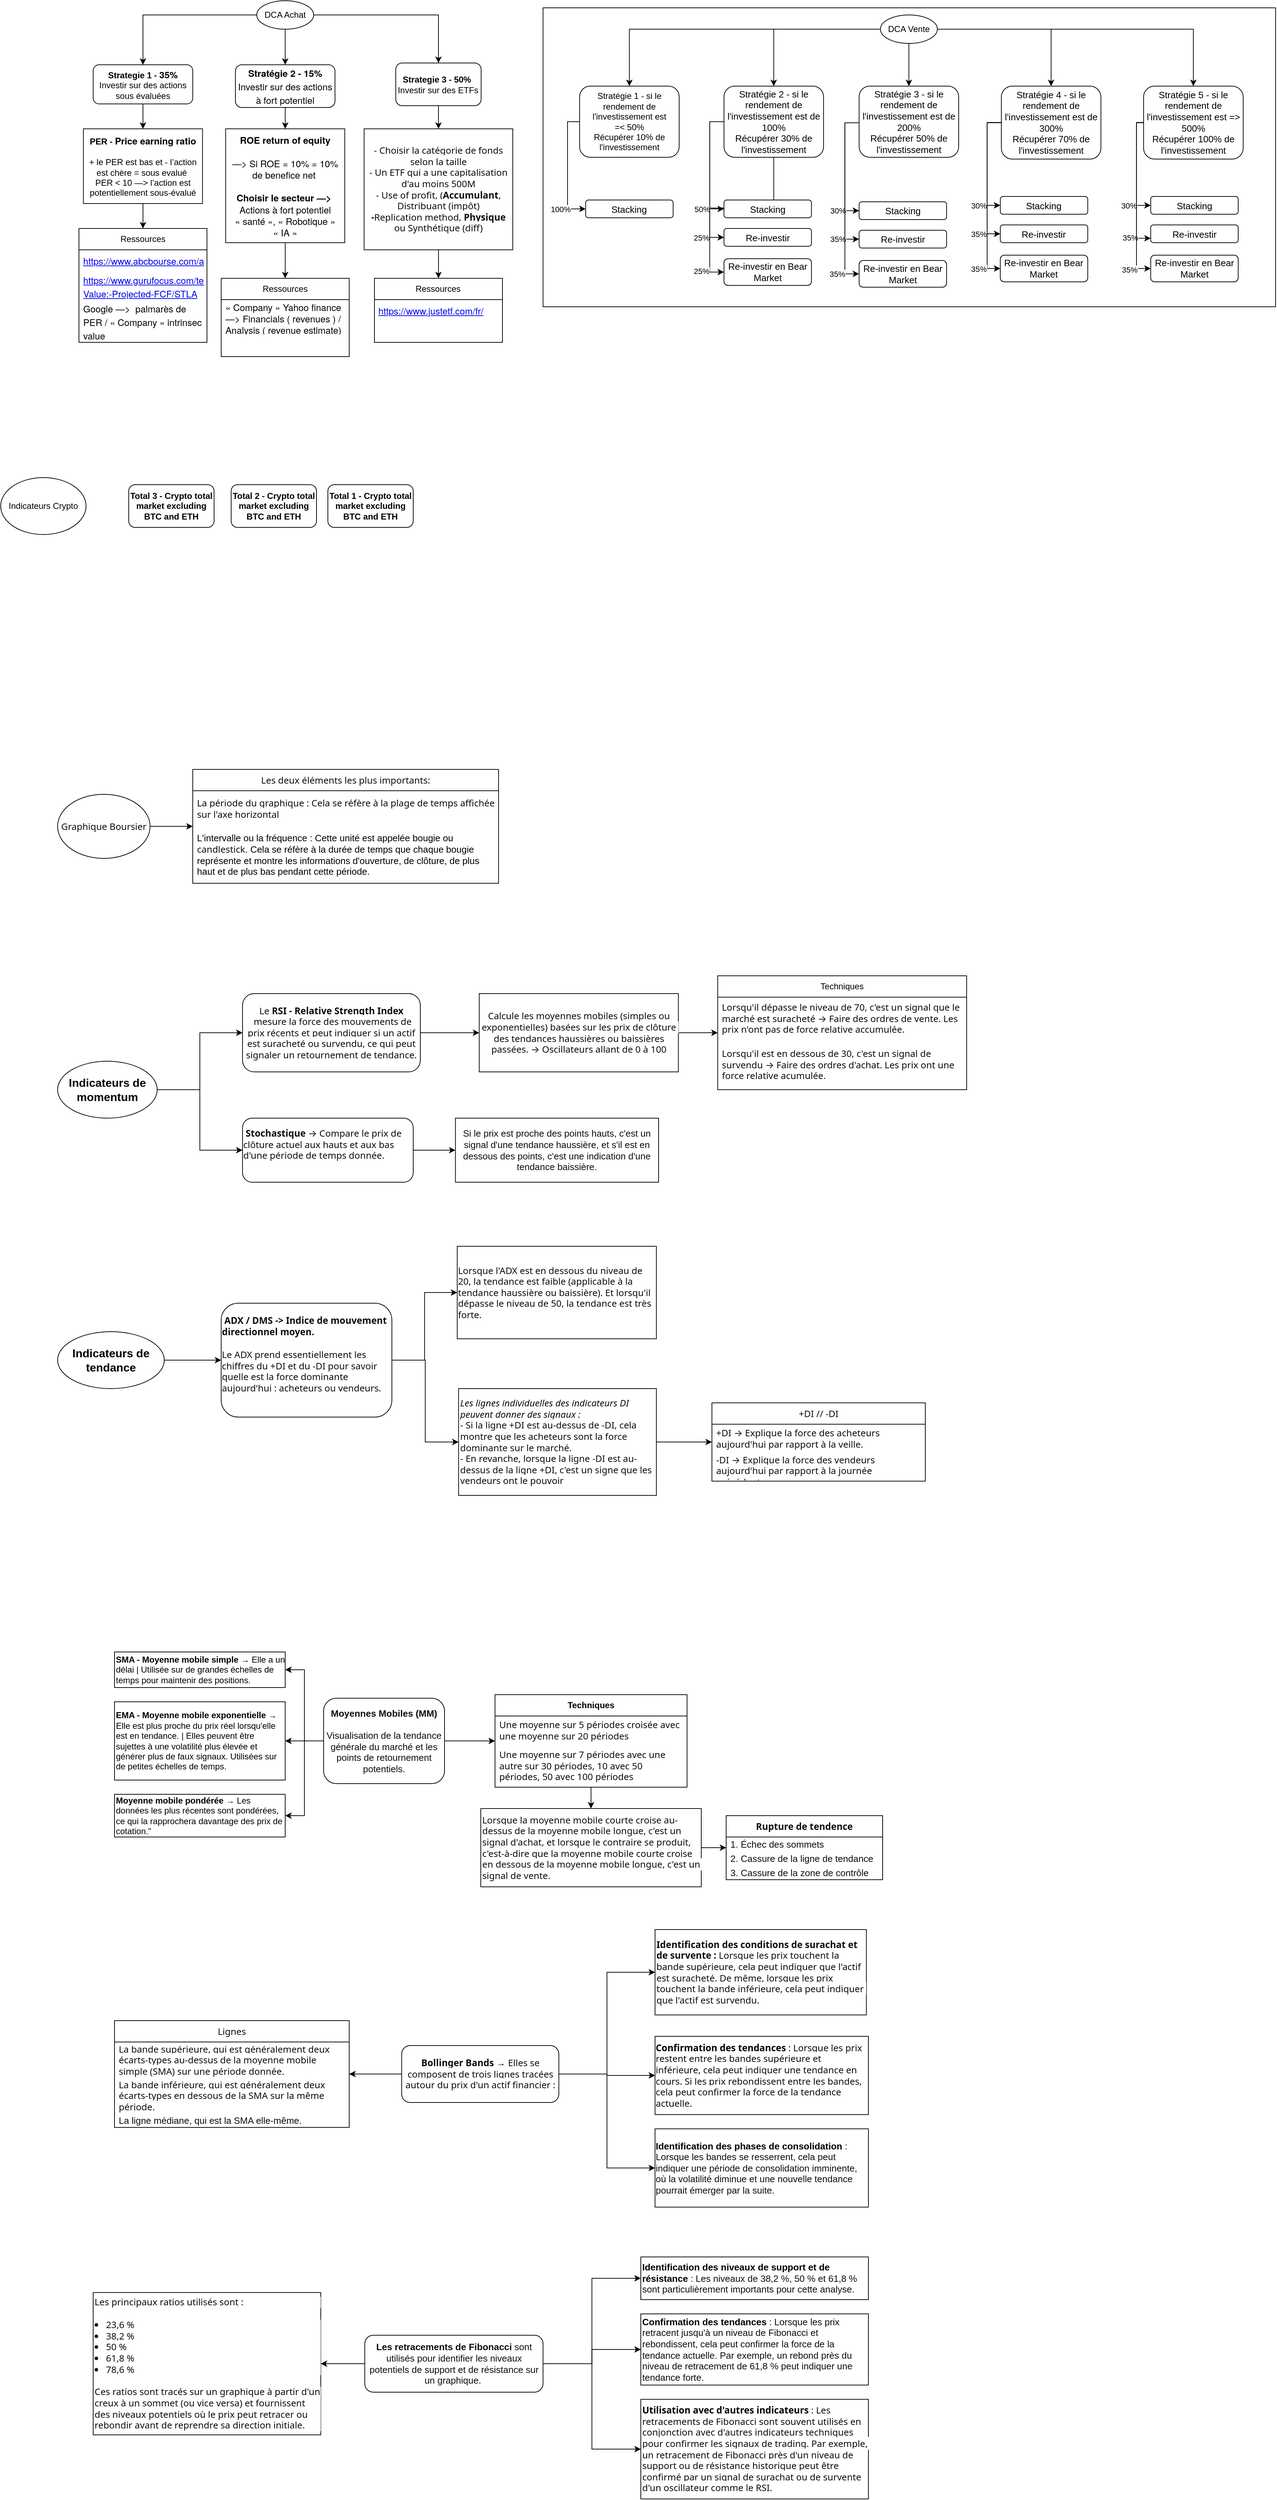 <mxfile version="24.8.4">
  <diagram name="Page-1" id="9CWoTmQFCjU30tzJ5nmx">
    <mxGraphModel dx="2477" dy="2576" grid="1" gridSize="10" guides="1" tooltips="1" connect="1" arrows="1" fold="1" page="1" pageScale="1" pageWidth="827" pageHeight="1169" math="0" shadow="0">
      <root>
        <mxCell id="0" />
        <mxCell id="1" parent="0" />
        <mxCell id="kfFuTwbln-XdzIguhjcV-1" value="" style="rounded=0;whiteSpace=wrap;html=1;" vertex="1" parent="1">
          <mxGeometry x="792.51" y="-10" width="1030" height="420" as="geometry" />
        </mxCell>
        <mxCell id="JEmahKvNL_3gt_A3U07T-20" style="edgeStyle=orthogonalEdgeStyle;rounded=0;orthogonalLoop=1;jettySize=auto;html=1;entryX=0.5;entryY=0;entryDx=0;entryDy=0;" parent="1" source="JEmahKvNL_3gt_A3U07T-33" target="JEmahKvNL_3gt_A3U07T-2" edge="1">
          <mxGeometry relative="1" as="geometry">
            <mxPoint x="390" y="25.067" as="sourcePoint" />
          </mxGeometry>
        </mxCell>
        <mxCell id="JEmahKvNL_3gt_A3U07T-21" style="edgeStyle=orthogonalEdgeStyle;rounded=0;orthogonalLoop=1;jettySize=auto;html=1;" parent="1" source="JEmahKvNL_3gt_A3U07T-33" target="JEmahKvNL_3gt_A3U07T-13" edge="1">
          <mxGeometry relative="1" as="geometry">
            <mxPoint x="430" y="40" as="sourcePoint" />
          </mxGeometry>
        </mxCell>
        <mxCell id="JEmahKvNL_3gt_A3U07T-22" style="edgeStyle=orthogonalEdgeStyle;rounded=0;orthogonalLoop=1;jettySize=auto;html=1;exitX=1;exitY=0.5;exitDx=0;exitDy=0;" parent="1" source="JEmahKvNL_3gt_A3U07T-33" target="JEmahKvNL_3gt_A3U07T-14" edge="1">
          <mxGeometry relative="1" as="geometry">
            <mxPoint x="470" y="25.067" as="sourcePoint" />
          </mxGeometry>
        </mxCell>
        <mxCell id="JEmahKvNL_3gt_A3U07T-7" style="edgeStyle=orthogonalEdgeStyle;rounded=0;orthogonalLoop=1;jettySize=auto;html=1;" parent="1" source="JEmahKvNL_3gt_A3U07T-2" target="JEmahKvNL_3gt_A3U07T-6" edge="1">
          <mxGeometry relative="1" as="geometry" />
        </mxCell>
        <mxCell id="JEmahKvNL_3gt_A3U07T-2" value="&lt;b&gt;Strategie 1 -&amp;nbsp;&lt;/b&gt;&lt;b style=&quot;font-family: &amp;quot;Helvetica Neue&amp;quot;; font-size: 13px; text-align: start; background-color: initial;&quot;&gt;35%&lt;/b&gt;&lt;b&gt;&lt;br&gt;&lt;/b&gt;Investir sur des actions sous évaluées" style="rounded=1;whiteSpace=wrap;html=1;" parent="1" vertex="1">
          <mxGeometry x="160" y="70" width="140" height="55" as="geometry" />
        </mxCell>
        <mxCell id="JEmahKvNL_3gt_A3U07T-12" style="edgeStyle=orthogonalEdgeStyle;rounded=0;orthogonalLoop=1;jettySize=auto;html=1;" parent="1" source="JEmahKvNL_3gt_A3U07T-6" target="JEmahKvNL_3gt_A3U07T-8" edge="1">
          <mxGeometry relative="1" as="geometry" />
        </mxCell>
        <mxCell id="JEmahKvNL_3gt_A3U07T-6" value="&lt;div&gt;&lt;b style=&quot;background-color: initial;&quot;&gt;PER -&amp;nbsp;&lt;span style=&quot;background-color: initial; font-family: &amp;quot;Helvetica Neue&amp;quot;; font-size: 13px; text-align: start;&quot;&gt;Price earning ratio&lt;/span&gt;&lt;/b&gt;&lt;br&gt;&lt;/div&gt;&lt;div&gt;&lt;br&gt;&lt;/div&gt;+ le PER est bas et - l’action est chère = sous evalué&lt;span style=&quot;forced-color-adjust: none;&quot; class=&quot;Apple-converted-space&quot;&gt;&amp;nbsp;&lt;/span&gt;&lt;br&gt;PER &amp;lt; 10 —&amp;gt; l’action est potentiellement sous-évalué" style="rounded=0;whiteSpace=wrap;html=1;" parent="1" vertex="1">
          <mxGeometry x="146.25" y="160" width="167.5" height="105" as="geometry" />
        </mxCell>
        <mxCell id="JEmahKvNL_3gt_A3U07T-8" value="Ressources" style="swimlane;fontStyle=0;childLayout=stackLayout;horizontal=1;startSize=30;horizontalStack=0;resizeParent=1;resizeParentMax=0;resizeLast=0;collapsible=1;marginBottom=0;whiteSpace=wrap;html=1;" parent="1" vertex="1">
          <mxGeometry x="140" y="300" width="180" height="160" as="geometry">
            <mxRectangle x="148.13" y="300" width="163.75" height="30" as="alternateBounds" />
          </mxGeometry>
        </mxCell>
        <mxCell id="JEmahKvNL_3gt_A3U07T-9" value="&lt;p style=&quot;margin: 0px; font-variant-numeric: normal; font-variant-east-asian: normal; font-variant-alternates: normal; font-kerning: auto; font-optical-sizing: auto; font-feature-settings: normal; font-variation-settings: normal; font-variant-position: normal; font-stretch: normal; font-size: 13px; line-height: normal; font-family: &amp;quot;Helvetica Neue&amp;quot;; color: rgb(220, 161, 13);&quot; class=&quot;p1&quot;&gt;&lt;a href=&quot;https://www.abcbourse.com/analyses/per&quot;&gt;https://www.abcbourse.com/analyses/per&lt;/a&gt;&lt;span style=&quot;color: rgb(0, 0, 0);&quot; class=&quot;s1&quot;&gt;&amp;nbsp;&lt;/span&gt;&lt;/p&gt;" style="text;strokeColor=none;fillColor=none;align=left;verticalAlign=middle;spacingLeft=4;spacingRight=4;overflow=hidden;points=[[0,0.5],[1,0.5]];portConstraint=eastwest;rotatable=0;whiteSpace=wrap;html=1;" parent="JEmahKvNL_3gt_A3U07T-8" vertex="1">
          <mxGeometry y="30" width="180" height="30" as="geometry" />
        </mxCell>
        <mxCell id="JEmahKvNL_3gt_A3U07T-10" value="&lt;p style=&quot;margin: 0px; font-variant-numeric: normal; font-variant-east-asian: normal; font-variant-alternates: normal; font-kerning: auto; font-optical-sizing: auto; font-feature-settings: normal; font-variation-settings: normal; font-variant-position: normal; font-stretch: normal; font-size: 13px; line-height: normal; font-family: &amp;quot;Helvetica Neue&amp;quot;; color: rgb(220, 161, 13);&quot; class=&quot;p1&quot;&gt;&lt;a href=&quot;https://www.gurufocus.com/term/iv_dcf_share/STLA/Intrinsic-Value:-Projected-FCF/STLA&quot;&gt;https://www.gurufocus.com/term/iv_dcf_share/STLA/Intrinsic-Value:-Projected-FCF/STLA&lt;/a&gt;&lt;/p&gt;" style="text;strokeColor=none;fillColor=none;align=left;verticalAlign=middle;spacingLeft=4;spacingRight=4;overflow=hidden;points=[[0,0.5],[1,0.5]];portConstraint=eastwest;rotatable=0;whiteSpace=wrap;html=1;" parent="JEmahKvNL_3gt_A3U07T-8" vertex="1">
          <mxGeometry y="60" width="180" height="40" as="geometry" />
        </mxCell>
        <mxCell id="JEmahKvNL_3gt_A3U07T-11" value="&lt;p style=&quot;margin: 0px; font-variant-numeric: normal; font-variant-east-asian: normal; font-variant-alternates: normal; font-kerning: auto; font-optical-sizing: auto; font-feature-settings: normal; font-variation-settings: normal; font-variant-position: normal; font-stretch: normal; font-size: 13px; line-height: normal; font-family: &amp;quot;Helvetica Neue&amp;quot;;&quot; class=&quot;p1&quot;&gt;Google —&amp;gt;&lt;span class=&quot;Apple-converted-space&quot;&gt;&amp;nbsp; &lt;/span&gt;palmarès de PER / «&amp;nbsp;Company&amp;nbsp;» intrinsec value&lt;/p&gt;" style="text;strokeColor=none;fillColor=none;align=left;verticalAlign=middle;spacingLeft=4;spacingRight=4;overflow=hidden;points=[[0,0.5],[1,0.5]];portConstraint=eastwest;rotatable=0;whiteSpace=wrap;html=1;" parent="JEmahKvNL_3gt_A3U07T-8" vertex="1">
          <mxGeometry y="100" width="180" height="60" as="geometry" />
        </mxCell>
        <mxCell id="JEmahKvNL_3gt_A3U07T-17" style="edgeStyle=orthogonalEdgeStyle;rounded=0;orthogonalLoop=1;jettySize=auto;html=1;" parent="1" source="JEmahKvNL_3gt_A3U07T-13" target="JEmahKvNL_3gt_A3U07T-15" edge="1">
          <mxGeometry relative="1" as="geometry" />
        </mxCell>
        <mxCell id="JEmahKvNL_3gt_A3U07T-13" value="&lt;p style=&quot;margin: 0px; font-variant-numeric: normal; font-variant-east-asian: normal; font-variant-alternates: normal; font-kerning: auto; font-optical-sizing: auto; font-feature-settings: normal; font-variation-settings: normal; font-variant-position: normal; font-stretch: normal; font-size: 13px; line-height: normal; font-family: &amp;quot;Helvetica Neue&amp;quot;;&quot; class=&quot;p1&quot;&gt;&lt;b&gt;Stratégie 2 - 15%&lt;/b&gt;&lt;/p&gt;&lt;p style=&quot;margin: 0px; font-variant-numeric: normal; font-variant-east-asian: normal; font-variant-alternates: normal; font-kerning: auto; font-optical-sizing: auto; font-feature-settings: normal; font-variation-settings: normal; font-variant-position: normal; font-stretch: normal; font-size: 13px; line-height: normal; font-family: &amp;quot;Helvetica Neue&amp;quot;;&quot; class=&quot;p1&quot;&gt;Investir sur des actions à fort potentiel&lt;/p&gt;" style="rounded=1;whiteSpace=wrap;html=1;align=center;" parent="1" vertex="1">
          <mxGeometry x="360" y="70" width="140" height="60" as="geometry" />
        </mxCell>
        <mxCell id="JEmahKvNL_3gt_A3U07T-18" style="edgeStyle=orthogonalEdgeStyle;rounded=0;orthogonalLoop=1;jettySize=auto;html=1;" parent="1" source="JEmahKvNL_3gt_A3U07T-14" target="JEmahKvNL_3gt_A3U07T-16" edge="1">
          <mxGeometry relative="1" as="geometry" />
        </mxCell>
        <mxCell id="JEmahKvNL_3gt_A3U07T-14" value="&lt;b&gt;Strategie 3 - 50%&lt;span class=&quot;Apple-converted-space&quot;&gt;&amp;nbsp;&lt;/span&gt;&lt;/b&gt;&lt;br&gt;Investir sur des ETFs" style="rounded=1;whiteSpace=wrap;html=1;align=center;" parent="1" vertex="1">
          <mxGeometry x="585.47" y="67.5" width="120" height="60" as="geometry" />
        </mxCell>
        <mxCell id="JEmahKvNL_3gt_A3U07T-31" style="edgeStyle=orthogonalEdgeStyle;rounded=0;orthogonalLoop=1;jettySize=auto;html=1;" parent="1" source="JEmahKvNL_3gt_A3U07T-15" target="JEmahKvNL_3gt_A3U07T-23" edge="1">
          <mxGeometry relative="1" as="geometry" />
        </mxCell>
        <mxCell id="JEmahKvNL_3gt_A3U07T-15" value="&lt;div&gt;&lt;b style=&quot;background-color: initial; font-family: &amp;quot;Helvetica Neue&amp;quot;; font-size: 13px;&quot;&gt;&lt;br&gt;&lt;/b&gt;&lt;/div&gt;&lt;div&gt;&lt;b style=&quot;background-color: initial; font-family: &amp;quot;Helvetica Neue&amp;quot;; font-size: 13px;&quot;&gt;ROE return of equity&lt;/b&gt;&lt;br&gt;&lt;/div&gt;&lt;div&gt;&lt;span style=&quot;background-color: initial; font-family: &amp;quot;Helvetica Neue&amp;quot;; font-size: 13px;&quot;&gt;&lt;b&gt;&amp;nbsp;&lt;/b&gt;&lt;/span&gt;&lt;/div&gt;&lt;div&gt;&lt;span style=&quot;background-color: initial; font-family: &amp;quot;Helvetica Neue&amp;quot;; font-size: 13px;&quot;&gt;—&amp;gt; Si ROE = 10% = 10% de benefice net&lt;/span&gt;&lt;span style=&quot;background-color: initial; font-family: &amp;quot;Helvetica Neue&amp;quot;; font-size: 13px;&quot; class=&quot;Apple-converted-space&quot;&gt;&amp;nbsp;&lt;/span&gt;&lt;br&gt;&lt;/div&gt;&lt;b style=&quot;background-color: initial; font-family: &amp;quot;Helvetica Neue&amp;quot;; font-size: 13px;&quot;&gt;&lt;div&gt;&lt;b style=&quot;background-color: initial; font-family: &amp;quot;Helvetica Neue&amp;quot;; font-size: 13px;&quot;&gt;&lt;br&gt;&lt;/b&gt;&lt;/div&gt;Choisir le secteur —&amp;gt;&lt;/b&gt;&lt;span style=&quot;background-color: initial; font-family: &amp;quot;Helvetica Neue&amp;quot;; font-size: 13px;&quot;&gt;&amp;nbsp;&lt;/span&gt;&lt;font face=&quot;Helvetica Neue&quot;&gt;&lt;span style=&quot;font-size: 13px;&quot;&gt;&lt;br&gt;&lt;/span&gt;&lt;/font&gt;&lt;span style=&quot;background-color: initial; font-family: &amp;quot;Helvetica Neue&amp;quot;; font-size: 13px;&quot;&gt;Actions à fort potentiel «&amp;nbsp;santé&amp;nbsp;», «&amp;nbsp;Robotique&amp;nbsp;» «&amp;nbsp;IA&amp;nbsp;»&lt;/span&gt;&lt;br&gt;&lt;div&gt;&lt;br&gt;&lt;/div&gt;&lt;div&gt;&lt;div&gt;&lt;/div&gt;&lt;/div&gt;" style="rounded=0;whiteSpace=wrap;html=1;" parent="1" vertex="1">
          <mxGeometry x="346.25" y="160" width="167.5" height="160" as="geometry" />
        </mxCell>
        <mxCell id="JEmahKvNL_3gt_A3U07T-32" style="edgeStyle=orthogonalEdgeStyle;rounded=0;orthogonalLoop=1;jettySize=auto;html=1;" parent="1" source="JEmahKvNL_3gt_A3U07T-16" target="JEmahKvNL_3gt_A3U07T-27" edge="1">
          <mxGeometry relative="1" as="geometry" />
        </mxCell>
        <mxCell id="JEmahKvNL_3gt_A3U07T-16" value="&lt;div style=&quot;font-size: 13px;&quot;&gt;&lt;font style=&quot;font-size: 13px;&quot;&gt;&lt;span style=&quot;background-color: rgb(255, 255, 255); color: rgb(13, 13, 13); font-family: Söhne, ui-sans-serif, system-ui, -apple-system, &amp;quot;Segoe UI&amp;quot;, Roboto, Ubuntu, Cantarell, &amp;quot;Noto Sans&amp;quot;, sans-serif, &amp;quot;Helvetica Neue&amp;quot;, Arial, &amp;quot;Apple Color Emoji&amp;quot;, &amp;quot;Segoe UI Emoji&amp;quot;, &amp;quot;Segoe UI Symbol&amp;quot;, &amp;quot;Noto Color Emoji&amp;quot;; text-align: start; white-space-collapse: preserve;&quot;&gt;- Choisir la catégorie de fonds selon la taille&lt;/span&gt;&lt;br&gt;&lt;/font&gt;&lt;/div&gt;&lt;div style=&quot;font-size: 13px;&quot;&gt;&lt;span style=&quot;color: rgb(13, 13, 13); font-family: Söhne, ui-sans-serif, system-ui, -apple-system, &amp;quot;Segoe UI&amp;quot;, Roboto, Ubuntu, Cantarell, &amp;quot;Noto Sans&amp;quot;, sans-serif, &amp;quot;Helvetica Neue&amp;quot;, Arial, &amp;quot;Apple Color Emoji&amp;quot;, &amp;quot;Segoe UI Emoji&amp;quot;, &amp;quot;Segoe UI Symbol&amp;quot;, &amp;quot;Noto Color Emoji&amp;quot;; text-align: start; white-space-collapse: preserve; background-color: rgb(255, 255, 255);&quot;&gt;&lt;font style=&quot;font-size: 13px;&quot;&gt;- Un ETF qui a une capitalisation d&#39;au moins 500M&lt;br&gt;- Use of profit, (&lt;b&gt;Accumulant&lt;/b&gt;, Distribuant (impôt)&lt;/font&gt;&lt;/span&gt;&lt;/div&gt;&lt;div style=&quot;font-size: 13px;&quot;&gt;&lt;font style=&quot;font-size: 13px;&quot;&gt;&lt;span style=&quot;color: rgb(13, 13, 13); font-family: Söhne, ui-sans-serif, system-ui, -apple-system, &amp;quot;Segoe UI&amp;quot;, Roboto, Ubuntu, Cantarell, &amp;quot;Noto Sans&amp;quot;, sans-serif, &amp;quot;Helvetica Neue&amp;quot;, Arial, &amp;quot;Apple Color Emoji&amp;quot;, &amp;quot;Segoe UI Emoji&amp;quot;, &amp;quot;Segoe UI Symbol&amp;quot;, &amp;quot;Noto Color Emoji&amp;quot;; text-align: start; white-space-collapse: preserve; background-color: rgb(255, 255, 255);&quot;&gt;&lt;font style=&quot;font-size: 13px;&quot;&gt;&lt;b&gt;-&lt;/b&gt;&lt;/font&gt;&lt;/span&gt;&lt;span style=&quot;background-color: rgb(255, 255, 255); color: rgb(13, 13, 13); font-family: Söhne, ui-sans-serif, system-ui, -apple-system, &amp;quot;Segoe UI&amp;quot;, Roboto, Ubuntu, Cantarell, &amp;quot;Noto Sans&amp;quot;, sans-serif, &amp;quot;Helvetica Neue&amp;quot;, Arial, &amp;quot;Apple Color Emoji&amp;quot;, &amp;quot;Segoe UI Emoji&amp;quot;, &amp;quot;Segoe UI Symbol&amp;quot;, &amp;quot;Noto Color Emoji&amp;quot;; text-align: start; white-space-collapse: preserve;&quot;&gt;Replication method, &lt;/span&gt;&lt;b style=&quot;background-color: rgb(255, 255, 255); color: rgb(13, 13, 13); font-family: Söhne, ui-sans-serif, system-ui, -apple-system, &amp;quot;Segoe UI&amp;quot;, Roboto, Ubuntu, Cantarell, &amp;quot;Noto Sans&amp;quot;, sans-serif, &amp;quot;Helvetica Neue&amp;quot;, Arial, &amp;quot;Apple Color Emoji&amp;quot;, &amp;quot;Segoe UI Emoji&amp;quot;, &amp;quot;Segoe UI Symbol&amp;quot;, &amp;quot;Noto Color Emoji&amp;quot;; text-align: start; white-space-collapse: preserve;&quot;&gt;Physique&lt;/b&gt;&lt;span style=&quot;background-color: rgb(255, 255, 255); color: rgb(13, 13, 13); font-family: Söhne, ui-sans-serif, system-ui, -apple-system, &amp;quot;Segoe UI&amp;quot;, Roboto, Ubuntu, Cantarell, &amp;quot;Noto Sans&amp;quot;, sans-serif, &amp;quot;Helvetica Neue&amp;quot;, Arial, &amp;quot;Apple Color Emoji&amp;quot;, &amp;quot;Segoe UI Emoji&amp;quot;, &amp;quot;Segoe UI Symbol&amp;quot;, &amp;quot;Noto Color Emoji&amp;quot;; text-align: start; white-space-collapse: preserve;&quot;&gt; ou Synthétique (diff)&lt;/span&gt;&lt;/font&gt;&lt;/div&gt;" style="rounded=0;whiteSpace=wrap;html=1;" parent="1" vertex="1">
          <mxGeometry x="540.95" y="160" width="209.05" height="170" as="geometry" />
        </mxCell>
        <mxCell id="JEmahKvNL_3gt_A3U07T-23" value="Ressources" style="swimlane;fontStyle=0;childLayout=stackLayout;horizontal=1;startSize=30;horizontalStack=0;resizeParent=1;resizeParentMax=0;resizeLast=0;collapsible=1;marginBottom=0;whiteSpace=wrap;html=1;" parent="1" vertex="1">
          <mxGeometry x="340" y="370" width="180" height="110" as="geometry">
            <mxRectangle x="348.13" y="300" width="163.75" height="30" as="alternateBounds" />
          </mxGeometry>
        </mxCell>
        <mxCell id="JEmahKvNL_3gt_A3U07T-24" value="&lt;span style=&quot;font-family: &amp;quot;Helvetica Neue&amp;quot;; font-size: 13px; background-color: initial;&quot;&gt;«&amp;nbsp;Company&amp;nbsp;» Yahoo finance&lt;/span&gt;&lt;span style=&quot;font-family: &amp;quot;Helvetica Neue&amp;quot;; font-size: 13px; background-color: initial;&quot; class=&quot;Apple-converted-space&quot;&gt;&amp;nbsp; &lt;/span&gt;&lt;span style=&quot;font-family: &amp;quot;Helvetica Neue&amp;quot;; font-size: 13px; background-color: initial;&quot;&gt;—&amp;gt; Financials ( revenues ) / Analysis ( revenue estimate)&lt;/span&gt;&lt;span style=&quot;font-family: &amp;quot;Helvetica Neue&amp;quot;; font-size: 13px; background-color: initial;&quot; class=&quot;Apple-converted-space&quot;&gt;&amp;nbsp;&lt;/span&gt;" style="text;strokeColor=none;fillColor=none;align=left;verticalAlign=middle;spacingLeft=4;spacingRight=4;overflow=hidden;points=[[0,0.5],[1,0.5]];portConstraint=eastwest;rotatable=0;whiteSpace=wrap;html=1;" parent="JEmahKvNL_3gt_A3U07T-23" vertex="1">
          <mxGeometry y="30" width="180" height="50" as="geometry" />
        </mxCell>
        <mxCell id="JEmahKvNL_3gt_A3U07T-25" value="&lt;p class=&quot;p1&quot; style=&quot;margin: 0px; font-variant-numeric: normal; font-variant-east-asian: normal; font-variant-alternates: normal; font-kerning: auto; font-optical-sizing: auto; font-feature-settings: normal; font-variation-settings: normal; font-variant-position: normal; font-stretch: normal; font-size: 13px; line-height: normal; font-family: &amp;quot;Helvetica Neue&amp;quot;; color: rgb(220, 161, 13);&quot;&gt;&lt;br&gt;&lt;/p&gt;" style="text;strokeColor=none;fillColor=none;align=left;verticalAlign=middle;spacingLeft=4;spacingRight=4;overflow=hidden;points=[[0,0.5],[1,0.5]];portConstraint=eastwest;rotatable=0;whiteSpace=wrap;html=1;" parent="JEmahKvNL_3gt_A3U07T-23" vertex="1">
          <mxGeometry y="80" width="180" height="30" as="geometry" />
        </mxCell>
        <mxCell id="JEmahKvNL_3gt_A3U07T-27" value="Ressources" style="swimlane;fontStyle=0;childLayout=stackLayout;horizontal=1;startSize=30;horizontalStack=0;resizeParent=1;resizeParentMax=0;resizeLast=0;collapsible=1;marginBottom=0;whiteSpace=wrap;html=1;" parent="1" vertex="1">
          <mxGeometry x="555.48" y="370" width="180" height="90" as="geometry">
            <mxRectangle x="541.88" y="300" width="163.75" height="30" as="alternateBounds" />
          </mxGeometry>
        </mxCell>
        <mxCell id="JEmahKvNL_3gt_A3U07T-28" value="&lt;p style=&quot;margin: 0px; font-variant-numeric: normal; font-variant-east-asian: normal; font-variant-alternates: normal; font-kerning: auto; font-optical-sizing: auto; font-feature-settings: normal; font-variation-settings: normal; font-variant-position: normal; font-stretch: normal; font-size: 13px; line-height: normal; font-family: &amp;quot;Helvetica Neue&amp;quot;; color: rgb(220, 161, 13);&quot; class=&quot;p1&quot;&gt;&lt;a href=&quot;https://www.justetf.com/fr/&quot;&gt;https://www.justetf.com/fr/&lt;/a&gt;&lt;/p&gt;" style="text;strokeColor=none;fillColor=none;align=left;verticalAlign=middle;spacingLeft=4;spacingRight=4;overflow=hidden;points=[[0,0.5],[1,0.5]];portConstraint=eastwest;rotatable=0;whiteSpace=wrap;html=1;" parent="JEmahKvNL_3gt_A3U07T-27" vertex="1">
          <mxGeometry y="30" width="180" height="30" as="geometry" />
        </mxCell>
        <mxCell id="JEmahKvNL_3gt_A3U07T-29" value="&lt;p style=&quot;margin: 0px; font-variant-numeric: normal; font-variant-east-asian: normal; font-variant-alternates: normal; font-kerning: auto; font-optical-sizing: auto; font-feature-settings: normal; font-variation-settings: normal; font-variant-position: normal; font-stretch: normal; font-size: 13px; line-height: normal; font-family: &amp;quot;Helvetica Neue&amp;quot;; color: rgb(220, 161, 13);&quot; class=&quot;p1&quot;&gt;&lt;br&gt;&lt;/p&gt;" style="text;strokeColor=none;fillColor=none;align=left;verticalAlign=middle;spacingLeft=4;spacingRight=4;overflow=hidden;points=[[0,0.5],[1,0.5]];portConstraint=eastwest;rotatable=0;whiteSpace=wrap;html=1;" parent="JEmahKvNL_3gt_A3U07T-27" vertex="1">
          <mxGeometry y="60" width="180" height="30" as="geometry" />
        </mxCell>
        <mxCell id="JEmahKvNL_3gt_A3U07T-33" value="DCA Achat" style="ellipse;whiteSpace=wrap;html=1;" parent="1" vertex="1">
          <mxGeometry x="390" y="-20" width="80" height="40" as="geometry" />
        </mxCell>
        <mxCell id="JEmahKvNL_3gt_A3U07T-35" value="Indicateurs Crypto" style="ellipse;whiteSpace=wrap;html=1;" parent="1" vertex="1">
          <mxGeometry x="30" y="650" width="120" height="80" as="geometry" />
        </mxCell>
        <mxCell id="JEmahKvNL_3gt_A3U07T-36" value="&lt;b&gt;Total 3 - Crypto total market excluding BTC and ETH&lt;/b&gt;" style="rounded=1;whiteSpace=wrap;html=1;" parent="1" vertex="1">
          <mxGeometry x="210" y="660" width="120" height="60" as="geometry" />
        </mxCell>
        <mxCell id="JEmahKvNL_3gt_A3U07T-37" value="&lt;b&gt;Total 2 - Crypto total market excluding BTC and ETH&lt;/b&gt;" style="rounded=1;whiteSpace=wrap;html=1;" parent="1" vertex="1">
          <mxGeometry x="354" y="660" width="120" height="60" as="geometry" />
        </mxCell>
        <mxCell id="JEmahKvNL_3gt_A3U07T-38" value="&lt;b&gt;Total 1 - Crypto total market excluding BTC and ETH&lt;/b&gt;" style="rounded=1;whiteSpace=wrap;html=1;" parent="1" vertex="1">
          <mxGeometry x="490" y="660" width="120" height="60" as="geometry" />
        </mxCell>
        <mxCell id="JEmahKvNL_3gt_A3U07T-59" style="edgeStyle=orthogonalEdgeStyle;rounded=0;orthogonalLoop=1;jettySize=auto;html=1;" parent="1" source="JEmahKvNL_3gt_A3U07T-39" target="JEmahKvNL_3gt_A3U07T-43" edge="1">
          <mxGeometry relative="1" as="geometry" />
        </mxCell>
        <mxCell id="JEmahKvNL_3gt_A3U07T-60" style="edgeStyle=orthogonalEdgeStyle;rounded=0;orthogonalLoop=1;jettySize=auto;html=1;entryX=1;entryY=0.5;entryDx=0;entryDy=0;" parent="1" source="JEmahKvNL_3gt_A3U07T-39" target="JEmahKvNL_3gt_A3U07T-42" edge="1">
          <mxGeometry relative="1" as="geometry" />
        </mxCell>
        <mxCell id="JEmahKvNL_3gt_A3U07T-61" style="edgeStyle=orthogonalEdgeStyle;rounded=0;orthogonalLoop=1;jettySize=auto;html=1;entryX=1;entryY=0.5;entryDx=0;entryDy=0;" parent="1" source="JEmahKvNL_3gt_A3U07T-39" target="JEmahKvNL_3gt_A3U07T-45" edge="1">
          <mxGeometry relative="1" as="geometry" />
        </mxCell>
        <mxCell id="JEmahKvNL_3gt_A3U07T-64" style="edgeStyle=orthogonalEdgeStyle;rounded=0;orthogonalLoop=1;jettySize=auto;html=1;" parent="1" source="JEmahKvNL_3gt_A3U07T-39" target="JEmahKvNL_3gt_A3U07T-52" edge="1">
          <mxGeometry relative="1" as="geometry" />
        </mxCell>
        <mxCell id="JEmahKvNL_3gt_A3U07T-39" value="&lt;span style=&quot;border: 0px solid rgb(227, 227, 227); box-sizing: border-box; --tw-border-spacing-x: 0; --tw-border-spacing-y: 0; --tw-translate-x: 0; --tw-translate-y: 0; --tw-rotate: 0; --tw-skew-x: 0; --tw-skew-y: 0; --tw-scale-x: 1; --tw-scale-y: 1; --tw-pan-x: ; --tw-pan-y: ; --tw-pinch-zoom: ; --tw-scroll-snap-strictness: proximity; --tw-gradient-from-position: ; --tw-gradient-via-position: ; --tw-gradient-to-position: ; --tw-ordinal: ; --tw-slashed-zero: ; --tw-numeric-figure: ; --tw-numeric-spacing: ; --tw-numeric-fraction: ; --tw-ring-inset: ; --tw-ring-offset-width: 0px; --tw-ring-offset-color: #fff; --tw-ring-color: rgba(69,89,164,.5); --tw-ring-offset-shadow: 0 0 transparent; --tw-ring-shadow: 0 0 transparent; --tw-shadow: 0 0 transparent; --tw-shadow-colored: 0 0 transparent; --tw-blur: ; --tw-brightness: ; --tw-contrast: ; --tw-grayscale: ; --tw-hue-rotate: ; --tw-invert: ; --tw-saturate: ; --tw-sepia: ; --tw-drop-shadow: ; --tw-backdrop-blur: ; --tw-backdrop-brightness: ; --tw-backdrop-contrast: ; --tw-backdrop-grayscale: ; --tw-backdrop-hue-rotate: ; --tw-backdrop-invert: ; --tw-backdrop-opacity: ; --tw-backdrop-saturate: ; --tw-backdrop-sepia: ; --tw-contain-size: ; --tw-contain-layout: ; --tw-contain-paint: ; --tw-contain-style: ; font-weight: 600; color: rgb(13, 13, 13); text-align: left; white-space-collapse: preserve; background-color: rgb(255, 255, 255);&quot;&gt;&lt;font face=&quot;Helvetica&quot; style=&quot;font-size: 13px;&quot;&gt;Moyennes Mobiles (MM)&lt;/font&gt;&lt;/span&gt;&lt;div&gt;&lt;span style=&quot;border: 0px solid rgb(227, 227, 227); box-sizing: border-box; --tw-border-spacing-x: 0; --tw-border-spacing-y: 0; --tw-translate-x: 0; --tw-translate-y: 0; --tw-rotate: 0; --tw-skew-x: 0; --tw-skew-y: 0; --tw-scale-x: 1; --tw-scale-y: 1; --tw-pan-x: ; --tw-pan-y: ; --tw-pinch-zoom: ; --tw-scroll-snap-strictness: proximity; --tw-gradient-from-position: ; --tw-gradient-via-position: ; --tw-gradient-to-position: ; --tw-ordinal: ; --tw-slashed-zero: ; --tw-numeric-figure: ; --tw-numeric-spacing: ; --tw-numeric-fraction: ; --tw-ring-inset: ; --tw-ring-offset-width: 0px; --tw-ring-offset-color: #fff; --tw-ring-color: rgba(69,89,164,.5); --tw-ring-offset-shadow: 0 0 transparent; --tw-ring-shadow: 0 0 transparent; --tw-shadow: 0 0 transparent; --tw-shadow-colored: 0 0 transparent; --tw-blur: ; --tw-brightness: ; --tw-contrast: ; --tw-grayscale: ; --tw-hue-rotate: ; --tw-invert: ; --tw-saturate: ; --tw-sepia: ; --tw-drop-shadow: ; --tw-backdrop-blur: ; --tw-backdrop-brightness: ; --tw-backdrop-contrast: ; --tw-backdrop-grayscale: ; --tw-backdrop-hue-rotate: ; --tw-backdrop-invert: ; --tw-backdrop-opacity: ; --tw-backdrop-saturate: ; --tw-backdrop-sepia: ; --tw-contain-size: ; --tw-contain-layout: ; --tw-contain-paint: ; --tw-contain-style: ; font-weight: 600; color: rgb(13, 13, 13); text-align: left; white-space-collapse: preserve; background-color: rgb(255, 255, 255);&quot;&gt;&lt;font face=&quot;Helvetica&quot; style=&quot;font-size: 13px;&quot;&gt;&lt;br&gt;&lt;/font&gt;&lt;/span&gt;&lt;/div&gt;&lt;div&gt;&lt;span style=&quot;border: 0px solid rgb(227, 227, 227); box-sizing: border-box; --tw-border-spacing-x: 0; --tw-border-spacing-y: 0; --tw-translate-x: 0; --tw-translate-y: 0; --tw-rotate: 0; --tw-skew-x: 0; --tw-skew-y: 0; --tw-scale-x: 1; --tw-scale-y: 1; --tw-pan-x: ; --tw-pan-y: ; --tw-pinch-zoom: ; --tw-scroll-snap-strictness: proximity; --tw-gradient-from-position: ; --tw-gradient-via-position: ; --tw-gradient-to-position: ; --tw-ordinal: ; --tw-slashed-zero: ; --tw-numeric-figure: ; --tw-numeric-spacing: ; --tw-numeric-fraction: ; --tw-ring-inset: ; --tw-ring-offset-width: 0px; --tw-ring-offset-color: #fff; --tw-ring-color: rgba(69,89,164,.5); --tw-ring-offset-shadow: 0 0 transparent; --tw-ring-shadow: 0 0 transparent; --tw-shadow: 0 0 transparent; --tw-shadow-colored: 0 0 transparent; --tw-blur: ; --tw-brightness: ; --tw-contrast: ; --tw-grayscale: ; --tw-hue-rotate: ; --tw-invert: ; --tw-saturate: ; --tw-sepia: ; --tw-drop-shadow: ; --tw-backdrop-blur: ; --tw-backdrop-brightness: ; --tw-backdrop-contrast: ; --tw-backdrop-grayscale: ; --tw-backdrop-hue-rotate: ; --tw-backdrop-invert: ; --tw-backdrop-opacity: ; --tw-backdrop-saturate: ; --tw-backdrop-sepia: ; --tw-contain-size: ; --tw-contain-layout: ; --tw-contain-paint: ; --tw-contain-style: ; font-weight: 600; color: rgb(13, 13, 13); text-align: left; white-space-collapse: preserve; background-color: rgb(255, 255, 255);&quot;&gt;&lt;span style=&quot;font-size: 13px; font-weight: 400;&quot;&gt;Visualisation de la tendance générale du marché et les points de retournement potentiels.&lt;/span&gt;&lt;font face=&quot;Helvetica&quot; style=&quot;font-size: 13px;&quot;&gt;&lt;br&gt;&lt;/font&gt;&lt;/span&gt;&lt;/div&gt;" style="rounded=1;whiteSpace=wrap;html=1;" parent="1" vertex="1">
          <mxGeometry x="484" y="2365" width="170" height="120" as="geometry" />
        </mxCell>
        <mxCell id="JEmahKvNL_3gt_A3U07T-42" value="&lt;b&gt;SMA - Moyenne mobile simple →&lt;/b&gt; Elle a un délai | Utilisée sur de grandes échelles de temps pour maintenir des positions." style="rounded=0;whiteSpace=wrap;html=1;align=left;" parent="1" vertex="1">
          <mxGeometry x="190" y="2300" width="240" height="50" as="geometry" />
        </mxCell>
        <mxCell id="JEmahKvNL_3gt_A3U07T-43" value="&lt;b&gt;EMA - Moyenne mobile exponentielle →&lt;/b&gt; Elle est plus proche du prix réel lorsqu&#39;elle est en tendance. | Elles peuvent être sujettes à une volatilité plus élevée et générer plus de faux signaux. Utilisées sur de petites échelles de temps." style="rounded=0;whiteSpace=wrap;html=1;align=left;" parent="1" vertex="1">
          <mxGeometry x="190" y="2370" width="240" height="110" as="geometry" />
        </mxCell>
        <mxCell id="JEmahKvNL_3gt_A3U07T-45" value="&lt;b&gt;Moyenne mobile pondérée →&lt;/b&gt; Les données les plus récentes sont pondérées, ce qui la rapprochera davantage des prix de cotation.&quot;" style="rounded=0;whiteSpace=wrap;html=1;align=left;" parent="1" vertex="1">
          <mxGeometry x="190" y="2500" width="240" height="60" as="geometry" />
        </mxCell>
        <mxCell id="JEmahKvNL_3gt_A3U07T-70" style="edgeStyle=orthogonalEdgeStyle;rounded=0;orthogonalLoop=1;jettySize=auto;html=1;" parent="1" source="JEmahKvNL_3gt_A3U07T-52" target="JEmahKvNL_3gt_A3U07T-56" edge="1">
          <mxGeometry relative="1" as="geometry" />
        </mxCell>
        <mxCell id="JEmahKvNL_3gt_A3U07T-52" value="&lt;b&gt;Techniques&lt;/b&gt;" style="swimlane;fontStyle=0;childLayout=stackLayout;horizontal=1;startSize=30;horizontalStack=0;resizeParent=1;resizeParentMax=0;resizeLast=0;collapsible=1;marginBottom=0;whiteSpace=wrap;html=1;" parent="1" vertex="1">
          <mxGeometry x="725" y="2360" width="270" height="130" as="geometry">
            <mxRectangle x="475" y="950" width="90" height="30" as="alternateBounds" />
          </mxGeometry>
        </mxCell>
        <mxCell id="JEmahKvNL_3gt_A3U07T-53" value="&lt;span style=&quot;color: rgb(13, 13, 13); font-family: Söhne, ui-sans-serif, system-ui, -apple-system, &amp;quot;Segoe UI&amp;quot;, Roboto, Ubuntu, Cantarell, &amp;quot;Noto Sans&amp;quot;, sans-serif, &amp;quot;Helvetica Neue&amp;quot;, Arial, &amp;quot;Apple Color Emoji&amp;quot;, &amp;quot;Segoe UI Emoji&amp;quot;, &amp;quot;Segoe UI Symbol&amp;quot;, &amp;quot;Noto Color Emoji&amp;quot;; white-space-collapse: preserve; background-color: rgb(255, 255, 255);&quot;&gt;&lt;font style=&quot;font-size: 13px;&quot;&gt;Une moyenne sur 5 périodes croisée avec une moyenne sur 20 périodes&lt;/font&gt;&lt;/span&gt;" style="text;strokeColor=none;fillColor=none;align=left;verticalAlign=middle;spacingLeft=4;spacingRight=4;overflow=hidden;points=[[0,0.5],[1,0.5]];portConstraint=eastwest;rotatable=0;whiteSpace=wrap;html=1;" parent="JEmahKvNL_3gt_A3U07T-52" vertex="1">
          <mxGeometry y="30" width="270" height="40" as="geometry" />
        </mxCell>
        <mxCell id="JEmahKvNL_3gt_A3U07T-54" value="&lt;span style=&quot;color: rgb(13, 13, 13); font-family: Söhne, ui-sans-serif, system-ui, -apple-system, &amp;quot;Segoe UI&amp;quot;, Roboto, Ubuntu, Cantarell, &amp;quot;Noto Sans&amp;quot;, sans-serif, &amp;quot;Helvetica Neue&amp;quot;, Arial, &amp;quot;Apple Color Emoji&amp;quot;, &amp;quot;Segoe UI Emoji&amp;quot;, &amp;quot;Segoe UI Symbol&amp;quot;, &amp;quot;Noto Color Emoji&amp;quot;; font-style: normal; font-variant-ligatures: normal; font-variant-caps: normal; font-weight: 400; letter-spacing: normal; orphans: 2; text-align: start; text-indent: 0px; text-transform: none; widows: 2; word-spacing: 0px; -webkit-text-stroke-width: 0px; white-space: pre-wrap; background-color: rgb(255, 255, 255); text-decoration-thickness: initial; text-decoration-style: initial; text-decoration-color: initial; float: none; display: inline !important;&quot;&gt;&lt;font style=&quot;font-size: 13px;&quot;&gt;Une moyenne sur 7 périodes avec une autre sur 30 périodes, 10 avec 50 périodes, 50 avec 100 périodes&lt;/font&gt;&lt;/span&gt;" style="text;strokeColor=none;fillColor=none;align=left;verticalAlign=middle;spacingLeft=4;spacingRight=4;overflow=hidden;points=[[0,0.5],[1,0.5]];portConstraint=eastwest;rotatable=0;whiteSpace=wrap;html=1;" parent="JEmahKvNL_3gt_A3U07T-52" vertex="1">
          <mxGeometry y="70" width="270" height="60" as="geometry" />
        </mxCell>
        <mxCell id="JEmahKvNL_3gt_A3U07T-72" style="edgeStyle=orthogonalEdgeStyle;rounded=0;orthogonalLoop=1;jettySize=auto;html=1;" parent="1" source="JEmahKvNL_3gt_A3U07T-56" target="JEmahKvNL_3gt_A3U07T-66" edge="1">
          <mxGeometry relative="1" as="geometry" />
        </mxCell>
        <mxCell id="JEmahKvNL_3gt_A3U07T-56" value="&lt;span style=&quot;color: rgb(13, 13, 13); font-family: Söhne, ui-sans-serif, system-ui, -apple-system, &amp;quot;Segoe UI&amp;quot;, Roboto, Ubuntu, Cantarell, &amp;quot;Noto Sans&amp;quot;, sans-serif, &amp;quot;Helvetica Neue&amp;quot;, Arial, &amp;quot;Apple Color Emoji&amp;quot;, &amp;quot;Segoe UI Emoji&amp;quot;, &amp;quot;Segoe UI Symbol&amp;quot;, &amp;quot;Noto Color Emoji&amp;quot;; font-style: normal; font-variant-ligatures: normal; font-variant-caps: normal; font-weight: 400; letter-spacing: normal; orphans: 2; text-indent: 0px; text-transform: none; widows: 2; word-spacing: 0px; -webkit-text-stroke-width: 0px; white-space: pre-wrap; background-color: rgb(255, 255, 255); text-decoration-thickness: initial; text-decoration-style: initial; text-decoration-color: initial; float: none; display: inline !important;&quot;&gt;&lt;font style=&quot;font-size: 13px;&quot;&gt;Lorsque la moyenne mobile courte croise au-dessus de la moyenne mobile longue, c&#39;est un signal d&#39;achat, et lorsque le contraire se produit, c&#39;est-à-dire que la moyenne mobile courte croise en dessous de la moyenne mobile longue, c&#39;est un signal de vente.&lt;/font&gt;&lt;/span&gt;" style="rounded=0;whiteSpace=wrap;html=1;align=left;" parent="1" vertex="1">
          <mxGeometry x="705" y="2520" width="310" height="110" as="geometry" />
        </mxCell>
        <mxCell id="JEmahKvNL_3gt_A3U07T-66" value="&lt;span style=&quot;color: rgb(13, 13, 13); font-family: Söhne, ui-sans-serif, system-ui, -apple-system, &amp;quot;Segoe UI&amp;quot;, Roboto, Ubuntu, Cantarell, &amp;quot;Noto Sans&amp;quot;, sans-serif, &amp;quot;Helvetica Neue&amp;quot;, Arial, &amp;quot;Apple Color Emoji&amp;quot;, &amp;quot;Segoe UI Emoji&amp;quot;, &amp;quot;Segoe UI Symbol&amp;quot;, &amp;quot;Noto Color Emoji&amp;quot;; font-size: 13px; text-align: start; white-space-collapse: preserve; background-color: rgb(255, 255, 255);&quot;&gt;&lt;b&gt;Rupture de tendence&lt;/b&gt;&lt;/span&gt;" style="swimlane;fontStyle=0;childLayout=stackLayout;horizontal=1;startSize=30;horizontalStack=0;resizeParent=1;resizeParentMax=0;resizeLast=0;collapsible=1;marginBottom=0;whiteSpace=wrap;html=1;" parent="1" vertex="1">
          <mxGeometry x="1050" y="2530" width="220" height="90" as="geometry" />
        </mxCell>
        <mxCell id="JEmahKvNL_3gt_A3U07T-67" value="&lt;span style=&quot;background-color: rgb(255, 255, 255); color: rgb(13, 13, 13); font-size: 13px; white-space-collapse: preserve;&quot;&gt;1. Échec des sommets&lt;/span&gt;" style="text;strokeColor=none;fillColor=none;align=left;verticalAlign=middle;spacingLeft=4;spacingRight=4;overflow=hidden;points=[[0,0.5],[1,0.5]];portConstraint=eastwest;rotatable=0;whiteSpace=wrap;html=1;" parent="JEmahKvNL_3gt_A3U07T-66" vertex="1">
          <mxGeometry y="30" width="220" height="20" as="geometry" />
        </mxCell>
        <mxCell id="JEmahKvNL_3gt_A3U07T-68" value="&lt;span style=&quot;background-color: rgb(255, 255, 255); color: rgb(13, 13, 13); font-size: 13px; white-space-collapse: preserve;&quot;&gt;2. Cassure de la ligne de tendance&lt;/span&gt;" style="text;strokeColor=none;fillColor=none;align=left;verticalAlign=middle;spacingLeft=4;spacingRight=4;overflow=hidden;points=[[0,0.5],[1,0.5]];portConstraint=eastwest;rotatable=0;whiteSpace=wrap;html=1;" parent="JEmahKvNL_3gt_A3U07T-66" vertex="1">
          <mxGeometry y="50" width="220" height="20" as="geometry" />
        </mxCell>
        <mxCell id="JEmahKvNL_3gt_A3U07T-69" value="&lt;span style=&quot;color: rgb(13, 13, 13); white-space-collapse: preserve; background-color: rgb(255, 255, 255);&quot;&gt;&lt;font face=&quot;Helvetica&quot; style=&quot;font-size: 13px;&quot;&gt;3. Cassure de la zone de contrôle&lt;/font&gt;&lt;/span&gt;" style="text;strokeColor=none;fillColor=none;align=left;verticalAlign=middle;spacingLeft=4;spacingRight=4;overflow=hidden;points=[[0,0.5],[1,0.5]];portConstraint=eastwest;rotatable=0;whiteSpace=wrap;html=1;" parent="JEmahKvNL_3gt_A3U07T-66" vertex="1">
          <mxGeometry y="70" width="220" height="20" as="geometry" />
        </mxCell>
        <mxCell id="JEmahKvNL_3gt_A3U07T-118" style="edgeStyle=orthogonalEdgeStyle;rounded=0;orthogonalLoop=1;jettySize=auto;html=1;entryX=0;entryY=0.5;entryDx=0;entryDy=0;" parent="1" source="JEmahKvNL_3gt_A3U07T-73" target="JEmahKvNL_3gt_A3U07T-74" edge="1">
          <mxGeometry relative="1" as="geometry" />
        </mxCell>
        <mxCell id="JEmahKvNL_3gt_A3U07T-119" style="edgeStyle=orthogonalEdgeStyle;rounded=0;orthogonalLoop=1;jettySize=auto;html=1;entryX=0;entryY=0.5;entryDx=0;entryDy=0;" parent="1" source="JEmahKvNL_3gt_A3U07T-73" target="JEmahKvNL_3gt_A3U07T-84" edge="1">
          <mxGeometry relative="1" as="geometry" />
        </mxCell>
        <mxCell id="JEmahKvNL_3gt_A3U07T-73" value="&lt;p style=&quot;margin: 0cm 0cm 0.0pt;&quot; class=&quot;MsoNormal&quot;&gt;&lt;font face=&quot;Helvetica&quot; size=&quot;1&quot;&gt;&lt;b style=&quot;font-size: 16px;&quot;&gt;Indicateurs de momentum&lt;/b&gt;&lt;/font&gt;&lt;br&gt;&lt;/p&gt;" style="ellipse;whiteSpace=wrap;html=1;" parent="1" vertex="1">
          <mxGeometry x="110" y="1470" width="140" height="80" as="geometry" />
        </mxCell>
        <mxCell id="JEmahKvNL_3gt_A3U07T-81" style="edgeStyle=orthogonalEdgeStyle;rounded=0;orthogonalLoop=1;jettySize=auto;html=1;" parent="1" source="JEmahKvNL_3gt_A3U07T-74" target="JEmahKvNL_3gt_A3U07T-76" edge="1">
          <mxGeometry relative="1" as="geometry" />
        </mxCell>
        <mxCell id="JEmahKvNL_3gt_A3U07T-74" value="&lt;font style=&quot;font-size: 13px;&quot;&gt;&lt;span style=&quot;color: rgb(13, 13, 13); font-family: Söhne, ui-sans-serif, system-ui, -apple-system, &amp;quot;Segoe UI&amp;quot;, Roboto, Ubuntu, Cantarell, &amp;quot;Noto Sans&amp;quot;, sans-serif, &amp;quot;Helvetica Neue&amp;quot;, Arial, &amp;quot;Apple Color Emoji&amp;quot;, &amp;quot;Segoe UI Emoji&amp;quot;, &amp;quot;Segoe UI Symbol&amp;quot;, &amp;quot;Noto Color Emoji&amp;quot;; text-align: left; white-space-collapse: preserve; background-color: rgb(255, 255, 255);&quot;&gt;Le &lt;/span&gt;&lt;span style=&quot;background-color: rgb(255, 255, 255); color: rgb(13, 13, 13); font-family: Söhne, ui-sans-serif, system-ui, -apple-system, &amp;quot;Segoe UI&amp;quot;, Roboto, Ubuntu, Cantarell, &amp;quot;Noto Sans&amp;quot;, sans-serif, &amp;quot;Helvetica Neue&amp;quot;, Arial, &amp;quot;Apple Color Emoji&amp;quot;, &amp;quot;Segoe UI Emoji&amp;quot;, &amp;quot;Segoe UI Symbol&amp;quot;, &amp;quot;Noto Color Emoji&amp;quot;; text-align: start; white-space-collapse: preserve;&quot;&gt;&lt;b&gt;RSI - Relative Strength Index&lt;/b&gt;&lt;/span&gt;&lt;span style=&quot;color: rgb(13, 13, 13); font-family: Söhne, ui-sans-serif, system-ui, -apple-system, &amp;quot;Segoe UI&amp;quot;, Roboto, Ubuntu, Cantarell, &amp;quot;Noto Sans&amp;quot;, sans-serif, &amp;quot;Helvetica Neue&amp;quot;, Arial, &amp;quot;Apple Color Emoji&amp;quot;, &amp;quot;Segoe UI Emoji&amp;quot;, &amp;quot;Segoe UI Symbol&amp;quot;, &amp;quot;Noto Color Emoji&amp;quot;; text-align: left; white-space-collapse: preserve; background-color: rgb(255, 255, 255);&quot;&gt;&lt;br&gt;&lt;/span&gt;&lt;span style=&quot;white-space-collapse: preserve; color: rgb(13, 13, 13); font-family: Söhne, ui-sans-serif, system-ui, -apple-system, &amp;quot;Segoe UI&amp;quot;, Roboto, Ubuntu, Cantarell, &amp;quot;Noto Sans&amp;quot;, sans-serif, &amp;quot;Helvetica Neue&amp;quot;, Arial, &amp;quot;Apple Color Emoji&amp;quot;, &amp;quot;Segoe UI Emoji&amp;quot;, &amp;quot;Segoe UI Symbol&amp;quot;, &amp;quot;Noto Color Emoji&amp;quot;; text-align: start; background-color: rgb(255, 255, 255);&quot;&gt;&lt;/span&gt;&lt;span style=&quot;color: rgb(13, 13, 13); font-family: Söhne, ui-sans-serif, system-ui, -apple-system, &amp;quot;Segoe UI&amp;quot;, Roboto, Ubuntu, Cantarell, &amp;quot;Noto Sans&amp;quot;, sans-serif, &amp;quot;Helvetica Neue&amp;quot;, Arial, &amp;quot;Apple Color Emoji&amp;quot;, &amp;quot;Segoe UI Emoji&amp;quot;, &amp;quot;Segoe UI Symbol&amp;quot;, &amp;quot;Noto Color Emoji&amp;quot;; text-align: left; white-space-collapse: preserve; background-color: rgb(255, 255, 255);&quot;&gt; mesure la force des mouvements de prix récents et peut indiquer si un actif est suracheté ou survendu, ce qui peut signaler un retournement de tendance.&lt;/span&gt;&lt;/font&gt;" style="rounded=1;whiteSpace=wrap;html=1;" parent="1" vertex="1">
          <mxGeometry x="370" y="1375" width="250" height="110" as="geometry" />
        </mxCell>
        <mxCell id="JEmahKvNL_3gt_A3U07T-82" style="edgeStyle=orthogonalEdgeStyle;rounded=0;orthogonalLoop=1;jettySize=auto;html=1;" parent="1" source="JEmahKvNL_3gt_A3U07T-76" target="JEmahKvNL_3gt_A3U07T-77" edge="1">
          <mxGeometry relative="1" as="geometry" />
        </mxCell>
        <mxCell id="JEmahKvNL_3gt_A3U07T-76" value="&lt;span style=&quot;color: rgb(13, 13, 13); font-family: Söhne, ui-sans-serif, system-ui, -apple-system, &amp;quot;Segoe UI&amp;quot;, Roboto, Ubuntu, Cantarell, &amp;quot;Noto Sans&amp;quot;, sans-serif, &amp;quot;Helvetica Neue&amp;quot;, Arial, &amp;quot;Apple Color Emoji&amp;quot;, &amp;quot;Segoe UI Emoji&amp;quot;, &amp;quot;Segoe UI Symbol&amp;quot;, &amp;quot;Noto Color Emoji&amp;quot;; font-style: normal; font-variant-ligatures: normal; font-variant-caps: normal; font-weight: 400; letter-spacing: normal; orphans: 2; text-align: start; text-indent: 0px; text-transform: none; widows: 2; word-spacing: 0px; -webkit-text-stroke-width: 0px; white-space: pre-wrap; background-color: rgb(255, 255, 255); text-decoration-thickness: initial; text-decoration-style: initial; text-decoration-color: initial; float: none; display: inline !important;&quot;&gt;&lt;font style=&quot;font-size: 13px;&quot;&gt;Calcule les moyennes mobiles (simples ou exponentielles) basées sur les prix de clôture des tendances haussières ou baissières passées. → Oscillateurs allant de 0 à 100&lt;/font&gt;&lt;/span&gt;" style="rounded=0;whiteSpace=wrap;html=1;" parent="1" vertex="1">
          <mxGeometry x="702.82" y="1375" width="280" height="110" as="geometry" />
        </mxCell>
        <mxCell id="JEmahKvNL_3gt_A3U07T-77" value="Techniques" style="swimlane;fontStyle=0;childLayout=stackLayout;horizontal=1;startSize=30;horizontalStack=0;resizeParent=1;resizeParentMax=0;resizeLast=0;collapsible=1;marginBottom=0;whiteSpace=wrap;html=1;" parent="1" vertex="1">
          <mxGeometry x="1038.13" y="1350" width="350" height="160" as="geometry" />
        </mxCell>
        <mxCell id="JEmahKvNL_3gt_A3U07T-78" value="&lt;span style=&quot;color: rgb(13, 13, 13); font-family: Söhne, ui-sans-serif, system-ui, -apple-system, &amp;quot;Segoe UI&amp;quot;, Roboto, Ubuntu, Cantarell, &amp;quot;Noto Sans&amp;quot;, sans-serif, &amp;quot;Helvetica Neue&amp;quot;, Arial, &amp;quot;Apple Color Emoji&amp;quot;, &amp;quot;Segoe UI Emoji&amp;quot;, &amp;quot;Segoe UI Symbol&amp;quot;, &amp;quot;Noto Color Emoji&amp;quot;; white-space-collapse: preserve; background-color: rgb(255, 255, 255);&quot;&gt;&lt;font style=&quot;font-size: 13px;&quot;&gt;Lorsqu&#39;il dépasse le niveau de 70, c&#39;est un signal que le marché est suracheté → Faire des ordres de vente. Les prix n&#39;ont pas de force relative accumulée.&lt;/font&gt;&lt;/span&gt;" style="text;strokeColor=none;fillColor=none;align=left;verticalAlign=middle;spacingLeft=4;spacingRight=4;overflow=hidden;points=[[0,0.5],[1,0.5]];portConstraint=eastwest;rotatable=0;whiteSpace=wrap;html=1;" parent="JEmahKvNL_3gt_A3U07T-77" vertex="1">
          <mxGeometry y="30" width="350" height="60" as="geometry" />
        </mxCell>
        <mxCell id="JEmahKvNL_3gt_A3U07T-79" value="&lt;span style=&quot;color: rgb(13, 13, 13); font-family: Söhne, ui-sans-serif, system-ui, -apple-system, &amp;quot;Segoe UI&amp;quot;, Roboto, Ubuntu, Cantarell, &amp;quot;Noto Sans&amp;quot;, sans-serif, &amp;quot;Helvetica Neue&amp;quot;, Arial, &amp;quot;Apple Color Emoji&amp;quot;, &amp;quot;Segoe UI Emoji&amp;quot;, &amp;quot;Segoe UI Symbol&amp;quot;, &amp;quot;Noto Color Emoji&amp;quot;; white-space-collapse: preserve; background-color: rgb(255, 255, 255);&quot;&gt;&lt;font style=&quot;font-size: 13px;&quot;&gt;Lorsqu&#39;il est en dessous de 30, c&#39;est un signal de survendu → Faire des ordres d&#39;achat. Les prix ont une force relative acumulée.&lt;/font&gt;&lt;/span&gt;" style="text;strokeColor=none;fillColor=none;align=left;verticalAlign=middle;spacingLeft=4;spacingRight=4;overflow=hidden;points=[[0,0.5],[1,0.5]];portConstraint=eastwest;rotatable=0;whiteSpace=wrap;html=1;" parent="JEmahKvNL_3gt_A3U07T-77" vertex="1">
          <mxGeometry y="90" width="350" height="70" as="geometry" />
        </mxCell>
        <mxCell id="JEmahKvNL_3gt_A3U07T-88" style="edgeStyle=orthogonalEdgeStyle;rounded=0;orthogonalLoop=1;jettySize=auto;html=1;" parent="1" source="JEmahKvNL_3gt_A3U07T-84" target="JEmahKvNL_3gt_A3U07T-85" edge="1">
          <mxGeometry relative="1" as="geometry" />
        </mxCell>
        <mxCell id="JEmahKvNL_3gt_A3U07T-85" value="&lt;span style=&quot;color: rgb(13, 13, 13); font-style: normal; font-variant-ligatures: normal; font-variant-caps: normal; font-weight: 400; letter-spacing: normal; orphans: 2; text-align: start; text-indent: 0px; text-transform: none; widows: 2; word-spacing: 0px; -webkit-text-stroke-width: 0px; white-space: pre-wrap; background-color: rgb(255, 255, 255); text-decoration-thickness: initial; text-decoration-style: initial; text-decoration-color: initial; float: none; display: inline !important;&quot;&gt;&lt;font style=&quot;font-size: 13px;&quot; face=&quot;Helvetica&quot;&gt;Si le prix est proche des points hauts, c&#39;est un signal d&#39;une tendance haussière, et s&#39;il est en dessous des points, c&#39;est une indication d&#39;une tendance baissière.&lt;/font&gt;&lt;/span&gt;" style="rounded=0;whiteSpace=wrap;html=1;" parent="1" vertex="1">
          <mxGeometry x="669.37" y="1550" width="285.63" height="90" as="geometry" />
        </mxCell>
        <mxCell id="JEmahKvNL_3gt_A3U07T-112" style="edgeStyle=orthogonalEdgeStyle;rounded=0;orthogonalLoop=1;jettySize=auto;html=1;entryX=0;entryY=0.5;entryDx=0;entryDy=0;" parent="1" source="JEmahKvNL_3gt_A3U07T-91" target="JEmahKvNL_3gt_A3U07T-92" edge="1">
          <mxGeometry relative="1" as="geometry" />
        </mxCell>
        <mxCell id="JEmahKvNL_3gt_A3U07T-91" value="&lt;b&gt;&lt;font style=&quot;font-size: 16px;&quot;&gt;Indicateurs de tendance&lt;/font&gt;&lt;/b&gt;" style="ellipse;whiteSpace=wrap;html=1;" parent="1" vertex="1">
          <mxGeometry x="110" y="1850" width="150" height="80" as="geometry" />
        </mxCell>
        <mxCell id="JEmahKvNL_3gt_A3U07T-113" style="edgeStyle=orthogonalEdgeStyle;rounded=0;orthogonalLoop=1;jettySize=auto;html=1;" parent="1" source="JEmahKvNL_3gt_A3U07T-92" target="JEmahKvNL_3gt_A3U07T-98" edge="1">
          <mxGeometry relative="1" as="geometry" />
        </mxCell>
        <mxCell id="JEmahKvNL_3gt_A3U07T-114" style="edgeStyle=orthogonalEdgeStyle;rounded=0;orthogonalLoop=1;jettySize=auto;html=1;entryX=0;entryY=0.5;entryDx=0;entryDy=0;" parent="1" source="JEmahKvNL_3gt_A3U07T-92" target="JEmahKvNL_3gt_A3U07T-109" edge="1">
          <mxGeometry relative="1" as="geometry" />
        </mxCell>
        <mxCell id="JEmahKvNL_3gt_A3U07T-92" value="&lt;p style=&quot;border: 0px solid rgb(227, 227, 227); box-sizing: border-box; --tw-border-spacing-x: 0; --tw-border-spacing-y: 0; --tw-translate-x: 0; --tw-translate-y: 0; --tw-rotate: 0; --tw-skew-x: 0; --tw-skew-y: 0; --tw-scale-x: 1; --tw-scale-y: 1; --tw-pan-x: ; --tw-pan-y: ; --tw-pinch-zoom: ; --tw-scroll-snap-strictness: proximity; --tw-gradient-from-position: ; --tw-gradient-via-position: ; --tw-gradient-to-position: ; --tw-ordinal: ; --tw-slashed-zero: ; --tw-numeric-figure: ; --tw-numeric-spacing: ; --tw-numeric-fraction: ; --tw-ring-inset: ; --tw-ring-offset-width: 0px; --tw-ring-offset-color: #fff; --tw-ring-color: rgba(69,89,164,.5); --tw-ring-offset-shadow: 0 0 transparent; --tw-ring-shadow: 0 0 transparent; --tw-shadow: 0 0 transparent; --tw-shadow-colored: 0 0 transparent; --tw-blur: ; --tw-brightness: ; --tw-contrast: ; --tw-grayscale: ; --tw-hue-rotate: ; --tw-invert: ; --tw-saturate: ; --tw-sepia: ; --tw-drop-shadow: ; --tw-backdrop-blur: ; --tw-backdrop-brightness: ; --tw-backdrop-contrast: ; --tw-backdrop-grayscale: ; --tw-backdrop-hue-rotate: ; --tw-backdrop-invert: ; --tw-backdrop-opacity: ; --tw-backdrop-saturate: ; --tw-backdrop-sepia: ; --tw-contain-size: ; --tw-contain-layout: ; --tw-contain-paint: ; --tw-contain-style: ; margin: 0px 0px 1.25em; color: rgb(13, 13, 13); font-family: Söhne, ui-sans-serif, system-ui, -apple-system, &amp;quot;Segoe UI&amp;quot;, Roboto, Ubuntu, Cantarell, &amp;quot;Noto Sans&amp;quot;, sans-serif, &amp;quot;Helvetica Neue&amp;quot;, Arial, &amp;quot;Apple Color Emoji&amp;quot;, &amp;quot;Segoe UI Emoji&amp;quot;, &amp;quot;Segoe UI Symbol&amp;quot;, &amp;quot;Noto Color Emoji&amp;quot;; font-style: normal; font-variant-ligatures: normal; font-variant-caps: normal; letter-spacing: normal; orphans: 2; text-align: start; text-indent: 0px; text-transform: none; widows: 2; word-spacing: 0px; -webkit-text-stroke-width: 0px; white-space: pre-wrap; background-color: rgb(255, 255, 255); text-decoration-thickness: initial; text-decoration-style: initial; text-decoration-color: initial; font-size: 13px;&quot;&gt;&lt;font style=&quot;font-size: 13px;&quot;&gt;&lt;b&gt; ADX / DMS -&amp;gt; Indice de mouvement directionnel moyen.&lt;/b&gt;&lt;/font&gt;&lt;/p&gt;&lt;p style=&quot;border: 0px solid rgb(227, 227, 227); box-sizing: border-box; --tw-border-spacing-x: 0; --tw-border-spacing-y: 0; --tw-translate-x: 0; --tw-translate-y: 0; --tw-rotate: 0; --tw-skew-x: 0; --tw-skew-y: 0; --tw-scale-x: 1; --tw-scale-y: 1; --tw-pan-x: ; --tw-pan-y: ; --tw-pinch-zoom: ; --tw-scroll-snap-strictness: proximity; --tw-gradient-from-position: ; --tw-gradient-via-position: ; --tw-gradient-to-position: ; --tw-ordinal: ; --tw-slashed-zero: ; --tw-numeric-figure: ; --tw-numeric-spacing: ; --tw-numeric-fraction: ; --tw-ring-inset: ; --tw-ring-offset-width: 0px; --tw-ring-offset-color: #fff; --tw-ring-color: rgba(69,89,164,.5); --tw-ring-offset-shadow: 0 0 transparent; --tw-ring-shadow: 0 0 transparent; --tw-shadow: 0 0 transparent; --tw-shadow-colored: 0 0 transparent; --tw-blur: ; --tw-brightness: ; --tw-contrast: ; --tw-grayscale: ; --tw-hue-rotate: ; --tw-invert: ; --tw-saturate: ; --tw-sepia: ; --tw-drop-shadow: ; --tw-backdrop-blur: ; --tw-backdrop-brightness: ; --tw-backdrop-contrast: ; --tw-backdrop-grayscale: ; --tw-backdrop-hue-rotate: ; --tw-backdrop-invert: ; --tw-backdrop-opacity: ; --tw-backdrop-saturate: ; --tw-backdrop-sepia: ; --tw-contain-size: ; --tw-contain-layout: ; --tw-contain-paint: ; --tw-contain-style: ; margin: 1.25em 0px; color: rgb(13, 13, 13); font-family: Söhne, ui-sans-serif, system-ui, -apple-system, &amp;quot;Segoe UI&amp;quot;, Roboto, Ubuntu, Cantarell, &amp;quot;Noto Sans&amp;quot;, sans-serif, &amp;quot;Helvetica Neue&amp;quot;, Arial, &amp;quot;Apple Color Emoji&amp;quot;, &amp;quot;Segoe UI Emoji&amp;quot;, &amp;quot;Segoe UI Symbol&amp;quot;, &amp;quot;Noto Color Emoji&amp;quot;; text-align: start; white-space-collapse: preserve; background-color: rgb(255, 255, 255); font-size: 13px;&quot;&gt;&lt;font style=&quot;font-size: 13px;&quot;&gt;Le ADX prend essentiellement les chiffres du +DI et du -DI pour savoir quelle est la force dominante aujourd&#39;hui : acheteurs ou vendeurs.&lt;/font&gt;&lt;/p&gt;" style="rounded=1;whiteSpace=wrap;html=1;" parent="1" vertex="1">
          <mxGeometry x="340" y="1810" width="240" height="160" as="geometry" />
        </mxCell>
        <mxCell id="JEmahKvNL_3gt_A3U07T-93" value="&lt;span style=&quot;color: rgb(13, 13, 13); font-family: Söhne, ui-sans-serif, system-ui, -apple-system, &amp;quot;Segoe UI&amp;quot;, Roboto, Ubuntu, Cantarell, &amp;quot;Noto Sans&amp;quot;, sans-serif, &amp;quot;Helvetica Neue&amp;quot;, Arial, &amp;quot;Apple Color Emoji&amp;quot;, &amp;quot;Segoe UI Emoji&amp;quot;, &amp;quot;Segoe UI Symbol&amp;quot;, &amp;quot;Noto Color Emoji&amp;quot;; font-size: 13px; text-align: start; white-space-collapse: preserve; background-color: rgb(255, 255, 255);&quot;&gt;+DI // -DI&lt;/span&gt;" style="swimlane;fontStyle=0;childLayout=stackLayout;horizontal=1;startSize=30;horizontalStack=0;resizeParent=1;resizeParentMax=0;resizeLast=0;collapsible=1;marginBottom=0;whiteSpace=wrap;html=1;" parent="1" vertex="1">
          <mxGeometry x="1030" y="1950" width="300" height="110" as="geometry" />
        </mxCell>
        <mxCell id="JEmahKvNL_3gt_A3U07T-94" value="&lt;span style=&quot;color: rgb(13, 13, 13); font-family: Söhne, ui-sans-serif, system-ui, -apple-system, &amp;quot;Segoe UI&amp;quot;, Roboto, Ubuntu, Cantarell, &amp;quot;Noto Sans&amp;quot;, sans-serif, &amp;quot;Helvetica Neue&amp;quot;, Arial, &amp;quot;Apple Color Emoji&amp;quot;, &amp;quot;Segoe UI Emoji&amp;quot;, &amp;quot;Segoe UI Symbol&amp;quot;, &amp;quot;Noto Color Emoji&amp;quot;; white-space-collapse: preserve; background-color: rgb(255, 255, 255);&quot;&gt;&lt;font style=&quot;font-size: 13px;&quot;&gt;+DI → Explique la force des acheteurs aujourd&#39;hui par rapport à la veille.&lt;/font&gt;&lt;/span&gt;" style="text;strokeColor=none;fillColor=none;align=left;verticalAlign=middle;spacingLeft=4;spacingRight=4;overflow=hidden;points=[[0,0.5],[1,0.5]];portConstraint=eastwest;rotatable=0;whiteSpace=wrap;html=1;" parent="JEmahKvNL_3gt_A3U07T-93" vertex="1">
          <mxGeometry y="30" width="300" height="40" as="geometry" />
        </mxCell>
        <mxCell id="JEmahKvNL_3gt_A3U07T-95" value="&lt;span style=&quot;color: rgb(13, 13, 13); font-family: Söhne, ui-sans-serif, system-ui, -apple-system, &amp;quot;Segoe UI&amp;quot;, Roboto, Ubuntu, Cantarell, &amp;quot;Noto Sans&amp;quot;, sans-serif, &amp;quot;Helvetica Neue&amp;quot;, Arial, &amp;quot;Apple Color Emoji&amp;quot;, &amp;quot;Segoe UI Emoji&amp;quot;, &amp;quot;Segoe UI Symbol&amp;quot;, &amp;quot;Noto Color Emoji&amp;quot;; white-space-collapse: preserve; background-color: rgb(255, 255, 255);&quot;&gt;&lt;font style=&quot;font-size: 13px;&quot;&gt;-DI → Explique la force des vendeurs aujourd&#39;hui par rapport à la journée précédente.&lt;/font&gt;&lt;/span&gt;" style="text;strokeColor=none;fillColor=none;align=left;verticalAlign=middle;spacingLeft=4;spacingRight=4;overflow=hidden;points=[[0,0.5],[1,0.5]];portConstraint=eastwest;rotatable=0;whiteSpace=wrap;html=1;" parent="JEmahKvNL_3gt_A3U07T-93" vertex="1">
          <mxGeometry y="70" width="300" height="40" as="geometry" />
        </mxCell>
        <mxCell id="JEmahKvNL_3gt_A3U07T-98" value="&lt;p style=&quot;border: 0px solid rgb(227, 227, 227); box-sizing: border-box; --tw-border-spacing-x: 0; --tw-border-spacing-y: 0; --tw-translate-x: 0; --tw-translate-y: 0; --tw-rotate: 0; --tw-skew-x: 0; --tw-skew-y: 0; --tw-scale-x: 1; --tw-scale-y: 1; --tw-pan-x: ; --tw-pan-y: ; --tw-pinch-zoom: ; --tw-scroll-snap-strictness: proximity; --tw-gradient-from-position: ; --tw-gradient-via-position: ; --tw-gradient-to-position: ; --tw-ordinal: ; --tw-slashed-zero: ; --tw-numeric-figure: ; --tw-numeric-spacing: ; --tw-numeric-fraction: ; --tw-ring-inset: ; --tw-ring-offset-width: 0px; --tw-ring-offset-color: #fff; --tw-ring-color: rgba(69,89,164,.5); --tw-ring-offset-shadow: 0 0 transparent; --tw-ring-shadow: 0 0 transparent; --tw-shadow: 0 0 transparent; --tw-shadow-colored: 0 0 transparent; --tw-blur: ; --tw-brightness: ; --tw-contrast: ; --tw-grayscale: ; --tw-hue-rotate: ; --tw-invert: ; --tw-saturate: ; --tw-sepia: ; --tw-drop-shadow: ; --tw-backdrop-blur: ; --tw-backdrop-brightness: ; --tw-backdrop-contrast: ; --tw-backdrop-grayscale: ; --tw-backdrop-hue-rotate: ; --tw-backdrop-invert: ; --tw-backdrop-opacity: ; --tw-backdrop-saturate: ; --tw-backdrop-sepia: ; --tw-contain-size: ; --tw-contain-layout: ; --tw-contain-paint: ; --tw-contain-style: ; margin: 1.25em 0px; color: rgb(13, 13, 13); font-family: Söhne, ui-sans-serif, system-ui, -apple-system, &amp;quot;Segoe UI&amp;quot;, Roboto, Ubuntu, Cantarell, &amp;quot;Noto Sans&amp;quot;, sans-serif, &amp;quot;Helvetica Neue&amp;quot;, Arial, &amp;quot;Apple Color Emoji&amp;quot;, &amp;quot;Segoe UI Emoji&amp;quot;, &amp;quot;Segoe UI Symbol&amp;quot;, &amp;quot;Noto Color Emoji&amp;quot;; font-style: normal; font-variant-ligatures: normal; font-variant-caps: normal; font-weight: 400; letter-spacing: normal; orphans: 2; text-align: start; text-indent: 0px; text-transform: none; widows: 2; word-spacing: 0px; -webkit-text-stroke-width: 0px; white-space: pre-wrap; background-color: rgb(255, 255, 255); text-decoration-thickness: initial; text-decoration-style: initial; text-decoration-color: initial; font-size: 13px;&quot;&gt;&lt;font style=&quot;font-size: 13px;&quot;&gt;Lorsque l&#39;ADX est en dessous du niveau de 20, la tendance est faible (applicable à la tendance haussière ou baissière). Et lorsqu&#39;il dépasse le niveau de 50, la tendance est très forte.&lt;/font&gt;&lt;/p&gt;" style="rounded=0;whiteSpace=wrap;html=1;" parent="1" vertex="1">
          <mxGeometry x="671.88" y="1730" width="280" height="130" as="geometry" />
        </mxCell>
        <mxCell id="JEmahKvNL_3gt_A3U07T-116" style="edgeStyle=orthogonalEdgeStyle;rounded=0;orthogonalLoop=1;jettySize=auto;html=1;" parent="1" source="JEmahKvNL_3gt_A3U07T-109" target="JEmahKvNL_3gt_A3U07T-93" edge="1">
          <mxGeometry relative="1" as="geometry" />
        </mxCell>
        <mxCell id="JEmahKvNL_3gt_A3U07T-109" value="&lt;span style=&quot;color: rgb(13, 13, 13); font-family: Söhne, ui-sans-serif, system-ui, -apple-system, &amp;quot;Segoe UI&amp;quot;, Roboto, Ubuntu, Cantarell, &amp;quot;Noto Sans&amp;quot;, sans-serif, &amp;quot;Helvetica Neue&amp;quot;, Arial, &amp;quot;Apple Color Emoji&amp;quot;, &amp;quot;Segoe UI Emoji&amp;quot;, &amp;quot;Segoe UI Symbol&amp;quot;, &amp;quot;Noto Color Emoji&amp;quot;; font-variant-ligatures: normal; font-variant-caps: normal; letter-spacing: normal; orphans: 2; text-indent: 0px; text-transform: none; widows: 2; word-spacing: 0px; -webkit-text-stroke-width: 0px; white-space: pre-wrap; background-color: rgb(255, 255, 255); text-decoration-thickness: initial; text-decoration-style: initial; text-decoration-color: initial; float: none; display: inline !important;&quot;&gt;&lt;font style=&quot;font-size: 13px;&quot;&gt;&lt;i style=&quot;&quot;&gt;Les lignes individuelles des indicateurs DI peuvent donner des signaux : &lt;/i&gt;&lt;/font&gt;&lt;/span&gt;&lt;div&gt;&lt;span style=&quot;color: rgb(13, 13, 13); font-family: Söhne, ui-sans-serif, system-ui, -apple-system, &amp;quot;Segoe UI&amp;quot;, Roboto, Ubuntu, Cantarell, &amp;quot;Noto Sans&amp;quot;, sans-serif, &amp;quot;Helvetica Neue&amp;quot;, Arial, &amp;quot;Apple Color Emoji&amp;quot;, &amp;quot;Segoe UI Emoji&amp;quot;, &amp;quot;Segoe UI Symbol&amp;quot;, &amp;quot;Noto Color Emoji&amp;quot;; font-style: normal; font-variant-ligatures: normal; font-variant-caps: normal; font-weight: 400; letter-spacing: normal; orphans: 2; text-indent: 0px; text-transform: none; widows: 2; word-spacing: 0px; -webkit-text-stroke-width: 0px; white-space: pre-wrap; background-color: rgb(255, 255, 255); text-decoration-thickness: initial; text-decoration-style: initial; text-decoration-color: initial; float: none; display: inline !important;&quot;&gt;&lt;font style=&quot;font-size: 13px;&quot;&gt;- Si la ligne +DI est au-dessus de -DI, cela montre que les acheteurs sont la force dominante sur le marché. &lt;/font&gt;&lt;/span&gt;&lt;/div&gt;&lt;div&gt;&lt;span style=&quot;color: rgb(13, 13, 13); font-family: Söhne, ui-sans-serif, system-ui, -apple-system, &amp;quot;Segoe UI&amp;quot;, Roboto, Ubuntu, Cantarell, &amp;quot;Noto Sans&amp;quot;, sans-serif, &amp;quot;Helvetica Neue&amp;quot;, Arial, &amp;quot;Apple Color Emoji&amp;quot;, &amp;quot;Segoe UI Emoji&amp;quot;, &amp;quot;Segoe UI Symbol&amp;quot;, &amp;quot;Noto Color Emoji&amp;quot;; font-style: normal; font-variant-ligatures: normal; font-variant-caps: normal; font-weight: 400; letter-spacing: normal; orphans: 2; text-indent: 0px; text-transform: none; widows: 2; word-spacing: 0px; -webkit-text-stroke-width: 0px; white-space: pre-wrap; background-color: rgb(255, 255, 255); text-decoration-thickness: initial; text-decoration-style: initial; text-decoration-color: initial; float: none; display: inline !important;&quot;&gt;&lt;font style=&quot;font-size: 13px;&quot;&gt;- En revanche, lorsque la ligne -DI est au-dessus de la ligne +DI, c&#39;est un signe que les vendeurs ont le pouvoir&lt;/font&gt;&lt;/span&gt;&lt;/div&gt;" style="rounded=0;whiteSpace=wrap;html=1;align=left;" parent="1" vertex="1">
          <mxGeometry x="673.76" y="1930" width="278.12" height="150" as="geometry" />
        </mxCell>
        <mxCell id="JEmahKvNL_3gt_A3U07T-84" value="&lt;p style=&quot;border: 0px solid rgb(227, 227, 227); box-sizing: border-box; --tw-border-spacing-x: 0; --tw-border-spacing-y: 0; --tw-translate-x: 0; --tw-translate-y: 0; --tw-rotate: 0; --tw-skew-x: 0; --tw-skew-y: 0; --tw-scale-x: 1; --tw-scale-y: 1; --tw-pan-x: ; --tw-pan-y: ; --tw-pinch-zoom: ; --tw-scroll-snap-strictness: proximity; --tw-gradient-from-position: ; --tw-gradient-via-position: ; --tw-gradient-to-position: ; --tw-ordinal: ; --tw-slashed-zero: ; --tw-numeric-figure: ; --tw-numeric-spacing: ; --tw-numeric-fraction: ; --tw-ring-inset: ; --tw-ring-offset-width: 0px; --tw-ring-offset-color: #fff; --tw-ring-color: rgba(69,89,164,.5); --tw-ring-offset-shadow: 0 0 transparent; --tw-ring-shadow: 0 0 transparent; --tw-shadow: 0 0 transparent; --tw-shadow-colored: 0 0 transparent; --tw-blur: ; --tw-brightness: ; --tw-contrast: ; --tw-grayscale: ; --tw-hue-rotate: ; --tw-invert: ; --tw-saturate: ; --tw-sepia: ; --tw-drop-shadow: ; --tw-backdrop-blur: ; --tw-backdrop-brightness: ; --tw-backdrop-contrast: ; --tw-backdrop-grayscale: ; --tw-backdrop-hue-rotate: ; --tw-backdrop-invert: ; --tw-backdrop-opacity: ; --tw-backdrop-saturate: ; --tw-backdrop-sepia: ; --tw-contain-size: ; --tw-contain-layout: ; --tw-contain-paint: ; --tw-contain-style: ; margin: 0px 0px 1.25em; color: rgb(13, 13, 13); font-family: Söhne, ui-sans-serif, system-ui, -apple-system, &amp;quot;Segoe UI&amp;quot;, Roboto, Ubuntu, Cantarell, &amp;quot;Noto Sans&amp;quot;, sans-serif, &amp;quot;Helvetica Neue&amp;quot;, Arial, &amp;quot;Apple Color Emoji&amp;quot;, &amp;quot;Segoe UI Emoji&amp;quot;, &amp;quot;Segoe UI Symbol&amp;quot;, &amp;quot;Noto Color Emoji&amp;quot;; font-size: 13px; font-style: normal; font-variant-ligatures: normal; font-variant-caps: normal; letter-spacing: normal; orphans: 2; text-align: start; text-indent: 0px; text-transform: none; widows: 2; word-spacing: 0px; -webkit-text-stroke-width: 0px; white-space: pre-wrap; background-color: rgb(255, 255, 255); text-decoration-thickness: initial; text-decoration-style: initial; text-decoration-color: initial;&quot;&gt;&lt;span style=&quot;font-weight: 400;&quot;&gt; &lt;/span&gt;&lt;b&gt;Stochastique&lt;/b&gt; → Compare le prix de clôture actuel aux hauts et aux bas d&#39;une période de temps donnée.&lt;/p&gt;" style="rounded=1;whiteSpace=wrap;html=1;" parent="1" vertex="1">
          <mxGeometry x="370" y="1550" width="240" height="90" as="geometry" />
        </mxCell>
        <mxCell id="JEmahKvNL_3gt_A3U07T-126" value="&lt;span style=&quot;color: rgb(13, 13, 13); font-family: Söhne, ui-sans-serif, system-ui, -apple-system, &amp;quot;Segoe UI&amp;quot;, Roboto, Ubuntu, Cantarell, &amp;quot;Noto Sans&amp;quot;, sans-serif, &amp;quot;Helvetica Neue&amp;quot;, Arial, &amp;quot;Apple Color Emoji&amp;quot;, &amp;quot;Segoe UI Emoji&amp;quot;, &amp;quot;Segoe UI Symbol&amp;quot;, &amp;quot;Noto Color Emoji&amp;quot;; font-size: 13px; text-align: start; white-space-collapse: preserve; background-color: rgb(255, 255, 255);&quot;&gt;Les deux éléments les plus importants:&lt;/span&gt;" style="swimlane;fontStyle=0;childLayout=stackLayout;horizontal=1;startSize=30;horizontalStack=0;resizeParent=1;resizeParentMax=0;resizeLast=0;collapsible=1;marginBottom=0;whiteSpace=wrap;html=1;" parent="1" vertex="1">
          <mxGeometry x="300" y="1060" width="430" height="160" as="geometry" />
        </mxCell>
        <mxCell id="JEmahKvNL_3gt_A3U07T-127" value="&lt;span style=&quot;color: rgb(13, 13, 13); font-family: Söhne, ui-sans-serif, system-ui, -apple-system, &amp;quot;Segoe UI&amp;quot;, Roboto, Ubuntu, Cantarell, &amp;quot;Noto Sans&amp;quot;, sans-serif, &amp;quot;Helvetica Neue&amp;quot;, Arial, &amp;quot;Apple Color Emoji&amp;quot;, &amp;quot;Segoe UI Emoji&amp;quot;, &amp;quot;Segoe UI Symbol&amp;quot;, &amp;quot;Noto Color Emoji&amp;quot;; font-size: 13px; white-space-collapse: preserve; background-color: rgb(255, 255, 255);&quot;&gt;La période du graphique : Cela se réfère à la plage de temps affichée sur l&#39;axe horizontal &lt;/span&gt;" style="text;strokeColor=none;fillColor=none;align=left;verticalAlign=middle;spacingLeft=4;spacingRight=4;overflow=hidden;points=[[0,0.5],[1,0.5]];portConstraint=eastwest;rotatable=0;whiteSpace=wrap;html=1;" parent="JEmahKvNL_3gt_A3U07T-126" vertex="1">
          <mxGeometry y="30" width="430" height="50" as="geometry" />
        </mxCell>
        <mxCell id="JEmahKvNL_3gt_A3U07T-128" value="&lt;span style=&quot;color: var(--tw-prose-body); font-size: 13px; white-space-collapse: preserve; background-color: initial;&quot;&gt;L&#39;intervalle ou la fréquence : Cette unité est appelée bougie ou &lt;/span&gt;&lt;span style=&quot;font-size: 13px; white-space-collapse: preserve; color: rgb(13, 13, 13); font-family: Söhne, ui-sans-serif, system-ui, -apple-system, &amp;quot;Segoe UI&amp;quot;, Roboto, Ubuntu, Cantarell, &amp;quot;Noto Sans&amp;quot;, sans-serif, &amp;quot;Helvetica Neue&amp;quot;, Arial, &amp;quot;Apple Color Emoji&amp;quot;, &amp;quot;Segoe UI Emoji&amp;quot;, &amp;quot;Segoe UI Symbol&amp;quot;, &amp;quot;Noto Color Emoji&amp;quot;; background-color: rgb(255, 255, 255);&quot;&gt;candlestick&lt;/span&gt;&lt;span style=&quot;color: var(--tw-prose-body); font-size: 13px; white-space-collapse: preserve; background-color: initial;&quot;&gt;. Cela se réfère à la durée de temps que chaque bougie représente et montre les informations d&#39;ouverture, de clôture, de plus haut et de plus bas pendant cette période.&lt;/span&gt;" style="text;strokeColor=none;fillColor=none;align=left;verticalAlign=middle;spacingLeft=4;spacingRight=4;overflow=hidden;points=[[0,0.5],[1,0.5]];portConstraint=eastwest;rotatable=0;whiteSpace=wrap;html=1;" parent="JEmahKvNL_3gt_A3U07T-126" vertex="1">
          <mxGeometry y="80" width="430" height="80" as="geometry" />
        </mxCell>
        <mxCell id="JEmahKvNL_3gt_A3U07T-132" style="edgeStyle=orthogonalEdgeStyle;rounded=0;orthogonalLoop=1;jettySize=auto;html=1;" parent="1" source="JEmahKvNL_3gt_A3U07T-130" target="JEmahKvNL_3gt_A3U07T-126" edge="1">
          <mxGeometry relative="1" as="geometry" />
        </mxCell>
        <mxCell id="JEmahKvNL_3gt_A3U07T-130" value="&lt;span style=&quot;color: rgb(13, 13, 13); font-family: Söhne, ui-sans-serif, system-ui, -apple-system, &amp;quot;Segoe UI&amp;quot;, Roboto, Ubuntu, Cantarell, &amp;quot;Noto Sans&amp;quot;, sans-serif, &amp;quot;Helvetica Neue&amp;quot;, Arial, &amp;quot;Apple Color Emoji&amp;quot;, &amp;quot;Segoe UI Emoji&amp;quot;, &amp;quot;Segoe UI Symbol&amp;quot;, &amp;quot;Noto Color Emoji&amp;quot;; font-size: 13px; font-style: normal; font-variant-ligatures: normal; font-variant-caps: normal; font-weight: 400; letter-spacing: normal; orphans: 2; text-align: start; text-indent: 0px; text-transform: none; widows: 2; word-spacing: 0px; -webkit-text-stroke-width: 0px; white-space: pre-wrap; background-color: rgb(255, 255, 255); text-decoration-thickness: initial; text-decoration-style: initial; text-decoration-color: initial; display: inline !important; float: none;&quot;&gt;Graphique Boursier&lt;/span&gt;" style="ellipse;whiteSpace=wrap;html=1;" parent="1" vertex="1">
          <mxGeometry x="110" y="1095" width="130" height="90" as="geometry" />
        </mxCell>
        <mxCell id="JEmahKvNL_3gt_A3U07T-140" style="edgeStyle=orthogonalEdgeStyle;rounded=0;orthogonalLoop=1;jettySize=auto;html=1;" parent="1" source="JEmahKvNL_3gt_A3U07T-135" target="JEmahKvNL_3gt_A3U07T-136" edge="1">
          <mxGeometry relative="1" as="geometry" />
        </mxCell>
        <mxCell id="JEmahKvNL_3gt_A3U07T-156" style="edgeStyle=orthogonalEdgeStyle;rounded=0;orthogonalLoop=1;jettySize=auto;html=1;entryX=0;entryY=0.5;entryDx=0;entryDy=0;" parent="1" source="JEmahKvNL_3gt_A3U07T-135" target="JEmahKvNL_3gt_A3U07T-141" edge="1">
          <mxGeometry relative="1" as="geometry" />
        </mxCell>
        <mxCell id="JEmahKvNL_3gt_A3U07T-157" style="edgeStyle=orthogonalEdgeStyle;rounded=0;orthogonalLoop=1;jettySize=auto;html=1;entryX=0;entryY=0.5;entryDx=0;entryDy=0;" parent="1" source="JEmahKvNL_3gt_A3U07T-135" target="JEmahKvNL_3gt_A3U07T-143" edge="1">
          <mxGeometry relative="1" as="geometry" />
        </mxCell>
        <mxCell id="JEmahKvNL_3gt_A3U07T-158" style="edgeStyle=orthogonalEdgeStyle;rounded=0;orthogonalLoop=1;jettySize=auto;html=1;entryX=0;entryY=0.5;entryDx=0;entryDy=0;" parent="1" source="JEmahKvNL_3gt_A3U07T-135" target="JEmahKvNL_3gt_A3U07T-145" edge="1">
          <mxGeometry relative="1" as="geometry" />
        </mxCell>
        <mxCell id="JEmahKvNL_3gt_A3U07T-135" value="&lt;font style=&quot;font-size: 13px;&quot;&gt;&lt;span style=&quot;color: rgb(13, 13, 13); font-family: Söhne, ui-sans-serif, system-ui, -apple-system, &amp;quot;Segoe UI&amp;quot;, Roboto, Ubuntu, Cantarell, &amp;quot;Noto Sans&amp;quot;, sans-serif, &amp;quot;Helvetica Neue&amp;quot;, Arial, &amp;quot;Apple Color Emoji&amp;quot;, &amp;quot;Segoe UI Emoji&amp;quot;, &amp;quot;Segoe UI Symbol&amp;quot;, &amp;quot;Noto Color Emoji&amp;quot;; font-style: normal; font-variant-ligatures: normal; font-variant-caps: normal; letter-spacing: normal; orphans: 2; text-align: start; text-indent: 0px; text-transform: none; widows: 2; word-spacing: 0px; -webkit-text-stroke-width: 0px; white-space: pre-wrap; background-color: rgb(255, 255, 255); text-decoration-thickness: initial; text-decoration-style: initial; text-decoration-color: initial; float: none; display: inline !important;&quot;&gt;&lt;b style=&quot;&quot;&gt;Bollinger Bands &lt;/b&gt;&lt;b style=&quot;color: rgb(0, 0, 0); font-family: Helvetica; white-space-collapse: collapse; background-color: rgb(251, 251, 251);&quot;&gt;→&lt;/b&gt;&lt;b style=&quot;&quot;&gt; &lt;/b&gt;&lt;/span&gt;&lt;span style=&quot;color: rgb(13, 13, 13); font-family: Söhne, ui-sans-serif, system-ui, -apple-system, &amp;quot;Segoe UI&amp;quot;, Roboto, Ubuntu, Cantarell, &amp;quot;Noto Sans&amp;quot;, sans-serif, &amp;quot;Helvetica Neue&amp;quot;, Arial, &amp;quot;Apple Color Emoji&amp;quot;, &amp;quot;Segoe UI Emoji&amp;quot;, &amp;quot;Segoe UI Symbol&amp;quot;, &amp;quot;Noto Color Emoji&amp;quot;; text-align: start; white-space-collapse: preserve; background-color: rgb(255, 255, 255);&quot;&gt;Elles se composent de trois lignes tracées autour du prix d&#39;un actif financier :&lt;/span&gt;&lt;/font&gt;" style="rounded=1;whiteSpace=wrap;html=1;" parent="1" vertex="1">
          <mxGeometry x="593.75" y="2853" width="221" height="80" as="geometry" />
        </mxCell>
        <mxCell id="JEmahKvNL_3gt_A3U07T-136" value="&lt;span style=&quot;color: rgb(13, 13, 13); font-family: Söhne, ui-sans-serif, system-ui, -apple-system, &amp;quot;Segoe UI&amp;quot;, Roboto, Ubuntu, Cantarell, &amp;quot;Noto Sans&amp;quot;, sans-serif, &amp;quot;Helvetica Neue&amp;quot;, Arial, &amp;quot;Apple Color Emoji&amp;quot;, &amp;quot;Segoe UI Emoji&amp;quot;, &amp;quot;Segoe UI Symbol&amp;quot;, &amp;quot;Noto Color Emoji&amp;quot;; font-size: 13px; text-align: start; white-space-collapse: preserve; background-color: rgb(255, 255, 255);&quot;&gt;Lignes&lt;/span&gt;" style="swimlane;fontStyle=0;childLayout=stackLayout;horizontal=1;startSize=30;horizontalStack=0;resizeParent=1;resizeParentMax=0;resizeLast=0;collapsible=1;marginBottom=0;whiteSpace=wrap;html=1;" parent="1" vertex="1">
          <mxGeometry x="190" y="2818" width="330" height="150" as="geometry" />
        </mxCell>
        <mxCell id="JEmahKvNL_3gt_A3U07T-137" value="&lt;span style=&quot;background-color: rgb(255, 255, 255); color: rgb(13, 13, 13); font-family: Söhne, ui-sans-serif, system-ui, -apple-system, &amp;quot;Segoe UI&amp;quot;, Roboto, Ubuntu, Cantarell, &amp;quot;Noto Sans&amp;quot;, sans-serif, &amp;quot;Helvetica Neue&amp;quot;, Arial, &amp;quot;Apple Color Emoji&amp;quot;, &amp;quot;Segoe UI Emoji&amp;quot;, &amp;quot;Segoe UI Symbol&amp;quot;, &amp;quot;Noto Color Emoji&amp;quot;; font-size: 13px; white-space-collapse: preserve;&quot;&gt;La bande supérieure, qui est généralement deux écarts-types au-dessus de la moyenne mobile simple (SMA) sur une période donnée.&lt;/span&gt;&lt;br&gt;&lt;ol style=&quot;border: 0px solid rgb(227, 227, 227); box-sizing: border-box; --tw-border-spacing-x: 0; --tw-border-spacing-y: 0; --tw-translate-x: 0; --tw-translate-y: 0; --tw-rotate: 0; --tw-skew-x: 0; --tw-skew-y: 0; --tw-scale-x: 1; --tw-scale-y: 1; --tw-pan-x: ; --tw-pan-y: ; --tw-pinch-zoom: ; --tw-scroll-snap-strictness: proximity; --tw-gradient-from-position: ; --tw-gradient-via-position: ; --tw-gradient-to-position: ; --tw-ordinal: ; --tw-slashed-zero: ; --tw-numeric-figure: ; --tw-numeric-spacing: ; --tw-numeric-fraction: ; --tw-ring-inset: ; --tw-ring-offset-width: 0px; --tw-ring-offset-color: #fff; --tw-ring-color: rgba(69,89,164,.5); --tw-ring-offset-shadow: 0 0 transparent; --tw-ring-shadow: 0 0 transparent; --tw-shadow: 0 0 transparent; --tw-shadow-colored: 0 0 transparent; --tw-blur: ; --tw-brightness: ; --tw-contrast: ; --tw-grayscale: ; --tw-hue-rotate: ; --tw-invert: ; --tw-saturate: ; --tw-sepia: ; --tw-drop-shadow: ; --tw-backdrop-blur: ; --tw-backdrop-brightness: ; --tw-backdrop-contrast: ; --tw-backdrop-grayscale: ; --tw-backdrop-hue-rotate: ; --tw-backdrop-invert: ; --tw-backdrop-opacity: ; --tw-backdrop-saturate: ; --tw-backdrop-sepia: ; --tw-contain-size: ; --tw-contain-layout: ; --tw-contain-paint: ; --tw-contain-style: ; list-style-position: initial; list-style-image: initial; margin: 0px; padding: 0px 0px 1rem; color: rgb(13, 13, 13); font-family: Söhne, ui-sans-serif, system-ui, -apple-system, &amp;quot;Segoe UI&amp;quot;, Roboto, Ubuntu, Cantarell, &amp;quot;Noto Sans&amp;quot;, sans-serif, &amp;quot;Helvetica Neue&amp;quot;, Arial, &amp;quot;Apple Color Emoji&amp;quot;, &amp;quot;Segoe UI Emoji&amp;quot;, &amp;quot;Segoe UI Symbol&amp;quot;, &amp;quot;Noto Color Emoji&amp;quot;; white-space-collapse: preserve; background-color: rgb(255, 255, 255); font-size: 13px;&quot;&gt;&lt;li&gt;&lt;/li&gt;&lt;/ol&gt;" style="text;strokeColor=none;fillColor=none;align=left;verticalAlign=middle;spacingLeft=4;spacingRight=4;overflow=hidden;points=[[0,0.5],[1,0.5]];portConstraint=eastwest;rotatable=0;whiteSpace=wrap;html=1;" parent="JEmahKvNL_3gt_A3U07T-136" vertex="1">
          <mxGeometry y="30" width="330" height="50" as="geometry" />
        </mxCell>
        <mxCell id="JEmahKvNL_3gt_A3U07T-138" value="&lt;span style=&quot;background-color: rgb(255, 255, 255); color: rgb(13, 13, 13); font-family: Söhne, ui-sans-serif, system-ui, -apple-system, &amp;quot;Segoe UI&amp;quot;, Roboto, Ubuntu, Cantarell, &amp;quot;Noto Sans&amp;quot;, sans-serif, &amp;quot;Helvetica Neue&amp;quot;, Arial, &amp;quot;Apple Color Emoji&amp;quot;, &amp;quot;Segoe UI Emoji&amp;quot;, &amp;quot;Segoe UI Symbol&amp;quot;, &amp;quot;Noto Color Emoji&amp;quot;; font-size: 13px; white-space-collapse: preserve;&quot;&gt;La bande inférieure, qui est généralement deux écarts-types en dessous de la SMA sur la même période.&lt;/span&gt;&lt;br&gt;&lt;ol style=&quot;border: 0px solid rgb(227, 227, 227); box-sizing: border-box; --tw-border-spacing-x: 0; --tw-border-spacing-y: 0; --tw-translate-x: 0; --tw-translate-y: 0; --tw-rotate: 0; --tw-skew-x: 0; --tw-skew-y: 0; --tw-scale-x: 1; --tw-scale-y: 1; --tw-pan-x: ; --tw-pan-y: ; --tw-pinch-zoom: ; --tw-scroll-snap-strictness: proximity; --tw-gradient-from-position: ; --tw-gradient-via-position: ; --tw-gradient-to-position: ; --tw-ordinal: ; --tw-slashed-zero: ; --tw-numeric-figure: ; --tw-numeric-spacing: ; --tw-numeric-fraction: ; --tw-ring-inset: ; --tw-ring-offset-width: 0px; --tw-ring-offset-color: #fff; --tw-ring-color: rgba(69,89,164,.5); --tw-ring-offset-shadow: 0 0 transparent; --tw-ring-shadow: 0 0 transparent; --tw-shadow: 0 0 transparent; --tw-shadow-colored: 0 0 transparent; --tw-blur: ; --tw-brightness: ; --tw-contrast: ; --tw-grayscale: ; --tw-hue-rotate: ; --tw-invert: ; --tw-saturate: ; --tw-sepia: ; --tw-drop-shadow: ; --tw-backdrop-blur: ; --tw-backdrop-brightness: ; --tw-backdrop-contrast: ; --tw-backdrop-grayscale: ; --tw-backdrop-hue-rotate: ; --tw-backdrop-invert: ; --tw-backdrop-opacity: ; --tw-backdrop-saturate: ; --tw-backdrop-sepia: ; --tw-contain-size: ; --tw-contain-layout: ; --tw-contain-paint: ; --tw-contain-style: ; list-style-position: initial; list-style-image: initial; margin: 0px; padding: 0px 0px 1rem; color: rgb(13, 13, 13); font-family: Söhne, ui-sans-serif, system-ui, -apple-system, &amp;quot;Segoe UI&amp;quot;, Roboto, Ubuntu, Cantarell, &amp;quot;Noto Sans&amp;quot;, sans-serif, &amp;quot;Helvetica Neue&amp;quot;, Arial, &amp;quot;Apple Color Emoji&amp;quot;, &amp;quot;Segoe UI Emoji&amp;quot;, &amp;quot;Segoe UI Symbol&amp;quot;, &amp;quot;Noto Color Emoji&amp;quot;; font-size: 13px; white-space-collapse: preserve; background-color: rgb(255, 255, 255);&quot;&gt;&lt;li&gt;&lt;/li&gt;&lt;/ol&gt;" style="text;strokeColor=none;fillColor=none;align=left;verticalAlign=middle;spacingLeft=4;spacingRight=4;overflow=hidden;points=[[0,0.5],[1,0.5]];portConstraint=eastwest;rotatable=0;whiteSpace=wrap;html=1;" parent="JEmahKvNL_3gt_A3U07T-136" vertex="1">
          <mxGeometry y="80" width="330" height="50" as="geometry" />
        </mxCell>
        <mxCell id="JEmahKvNL_3gt_A3U07T-139" value="&lt;span style=&quot;background-color: rgb(255, 255, 255); color: rgb(13, 13, 13); white-space-collapse: preserve;&quot;&gt;&lt;font face=&quot;Helvetica&quot; style=&quot;font-size: 13px;&quot;&gt;La ligne médiane, qui est la SMA elle-même.&lt;/font&gt;&lt;/span&gt;&lt;br&gt;&lt;ol style=&quot;border: 0px solid rgb(227, 227, 227); box-sizing: border-box; --tw-border-spacing-x: 0; --tw-border-spacing-y: 0; --tw-translate-x: 0; --tw-translate-y: 0; --tw-rotate: 0; --tw-skew-x: 0; --tw-skew-y: 0; --tw-scale-x: 1; --tw-scale-y: 1; --tw-pan-x: ; --tw-pan-y: ; --tw-pinch-zoom: ; --tw-scroll-snap-strictness: proximity; --tw-gradient-from-position: ; --tw-gradient-via-position: ; --tw-gradient-to-position: ; --tw-ordinal: ; --tw-slashed-zero: ; --tw-numeric-figure: ; --tw-numeric-spacing: ; --tw-numeric-fraction: ; --tw-ring-inset: ; --tw-ring-offset-width: 0px; --tw-ring-offset-color: #fff; --tw-ring-color: rgba(69,89,164,.5); --tw-ring-offset-shadow: 0 0 transparent; --tw-ring-shadow: 0 0 transparent; --tw-shadow: 0 0 transparent; --tw-shadow-colored: 0 0 transparent; --tw-blur: ; --tw-brightness: ; --tw-contrast: ; --tw-grayscale: ; --tw-hue-rotate: ; --tw-invert: ; --tw-saturate: ; --tw-sepia: ; --tw-drop-shadow: ; --tw-backdrop-blur: ; --tw-backdrop-brightness: ; --tw-backdrop-contrast: ; --tw-backdrop-grayscale: ; --tw-backdrop-hue-rotate: ; --tw-backdrop-invert: ; --tw-backdrop-opacity: ; --tw-backdrop-saturate: ; --tw-backdrop-sepia: ; --tw-contain-size: ; --tw-contain-layout: ; --tw-contain-paint: ; --tw-contain-style: ; list-style-position: initial; list-style-image: initial; margin: 0px; padding: 0px 0px 1rem; color: rgb(13, 13, 13); font-family: Söhne, ui-sans-serif, system-ui, -apple-system, &amp;quot;Segoe UI&amp;quot;, Roboto, Ubuntu, Cantarell, &amp;quot;Noto Sans&amp;quot;, sans-serif, &amp;quot;Helvetica Neue&amp;quot;, Arial, &amp;quot;Apple Color Emoji&amp;quot;, &amp;quot;Segoe UI Emoji&amp;quot;, &amp;quot;Segoe UI Symbol&amp;quot;, &amp;quot;Noto Color Emoji&amp;quot;; font-size: 16px; white-space-collapse: preserve; background-color: rgb(255, 255, 255);&quot;&gt;&lt;li&gt;&lt;/li&gt;&lt;/ol&gt;" style="text;strokeColor=none;fillColor=none;align=left;verticalAlign=middle;spacingLeft=4;spacingRight=4;overflow=hidden;points=[[0,0.5],[1,0.5]];portConstraint=eastwest;rotatable=0;whiteSpace=wrap;html=1;" parent="JEmahKvNL_3gt_A3U07T-136" vertex="1">
          <mxGeometry y="130" width="330" height="20" as="geometry" />
        </mxCell>
        <mxCell id="JEmahKvNL_3gt_A3U07T-141" value="&lt;b style=&quot;font-size: 13px; background-color: rgb(255, 255, 255); color: rgb(13, 13, 13); font-family: Söhne, ui-sans-serif, system-ui, -apple-system, &amp;quot;Segoe UI&amp;quot;, Roboto, Ubuntu, Cantarell, &amp;quot;Noto Sans&amp;quot;, sans-serif, &amp;quot;Helvetica Neue&amp;quot;, Arial, &amp;quot;Apple Color Emoji&amp;quot;, &amp;quot;Segoe UI Emoji&amp;quot;, &amp;quot;Segoe UI Symbol&amp;quot;, &amp;quot;Noto Color Emoji&amp;quot;; white-space-collapse: preserve;&quot;&gt;&lt;span style=&quot;border: 0px solid rgb(227, 227, 227); box-sizing: border-box; --tw-border-spacing-x: 0; --tw-border-spacing-y: 0; --tw-translate-x: 0; --tw-translate-y: 0; --tw-rotate: 0; --tw-skew-x: 0; --tw-skew-y: 0; --tw-scale-x: 1; --tw-scale-y: 1; --tw-pan-x: ; --tw-pan-y: ; --tw-pinch-zoom: ; --tw-scroll-snap-strictness: proximity; --tw-gradient-from-position: ; --tw-gradient-via-position: ; --tw-gradient-to-position: ; --tw-ordinal: ; --tw-slashed-zero: ; --tw-numeric-figure: ; --tw-numeric-spacing: ; --tw-numeric-fraction: ; --tw-ring-inset: ; --tw-ring-offset-width: 0px; --tw-ring-offset-color: #fff; --tw-ring-color: rgba(69,89,164,.5); --tw-ring-offset-shadow: 0 0 transparent; --tw-ring-shadow: 0 0 transparent; --tw-shadow: 0 0 transparent; --tw-shadow-colored: 0 0 transparent; --tw-blur: ; --tw-brightness: ; --tw-contrast: ; --tw-grayscale: ; --tw-hue-rotate: ; --tw-invert: ; --tw-saturate: ; --tw-sepia: ; --tw-drop-shadow: ; --tw-backdrop-blur: ; --tw-backdrop-brightness: ; --tw-backdrop-contrast: ; --tw-backdrop-grayscale: ; --tw-backdrop-hue-rotate: ; --tw-backdrop-invert: ; --tw-backdrop-opacity: ; --tw-backdrop-saturate: ; --tw-backdrop-sepia: ; --tw-contain-size: ; --tw-contain-layout: ; --tw-contain-paint: ; --tw-contain-style: ; color: var(--tw-prose-bold);&quot;&gt;Identification des conditions de surachat et de survente&lt;/span&gt; : &lt;/b&gt;&lt;span style=&quot;font-size: 13px; background-color: rgb(255, 255, 255); color: rgb(13, 13, 13); font-family: Söhne, ui-sans-serif, system-ui, -apple-system, &amp;quot;Segoe UI&amp;quot;, Roboto, Ubuntu, Cantarell, &amp;quot;Noto Sans&amp;quot;, sans-serif, &amp;quot;Helvetica Neue&amp;quot;, Arial, &amp;quot;Apple Color Emoji&amp;quot;, &amp;quot;Segoe UI Emoji&amp;quot;, &amp;quot;Segoe UI Symbol&amp;quot;, &amp;quot;Noto Color Emoji&amp;quot;; white-space-collapse: preserve;&quot;&gt;Lorsque les prix touchent la bande supérieure, cela peut indiquer que l&#39;actif est suracheté. De même, lorsque les prix touchent la bande inférieure, cela peut indiquer que l&#39;actif est survendu.&lt;/span&gt;" style="rounded=0;whiteSpace=wrap;html=1;align=left;" parent="1" vertex="1">
          <mxGeometry x="950" y="2690" width="297.18" height="120" as="geometry" />
        </mxCell>
        <mxCell id="JEmahKvNL_3gt_A3U07T-143" value="&lt;div style=&quot;text-align: left;&quot;&gt;&lt;span style=&quot;color: var(--tw-prose-bold); white-space-collapse: preserve; font-size: 13px; background-color: rgb(255, 255, 255); font-family: Söhne, ui-sans-serif, system-ui, -apple-system, &amp;quot;Segoe UI&amp;quot;, Roboto, Ubuntu, Cantarell, &amp;quot;Noto Sans&amp;quot;, sans-serif, &amp;quot;Helvetica Neue&amp;quot;, Arial, &amp;quot;Apple Color Emoji&amp;quot;, &amp;quot;Segoe UI Emoji&amp;quot;, &amp;quot;Segoe UI Symbol&amp;quot;, &amp;quot;Noto Color Emoji&amp;quot;; border: 0px solid rgb(227, 227, 227); box-sizing: border-box; --tw-border-spacing-x: 0; --tw-border-spacing-y: 0; --tw-translate-x: 0; --tw-translate-y: 0; --tw-rotate: 0; --tw-skew-x: 0; --tw-skew-y: 0; --tw-scale-x: 1; --tw-scale-y: 1; --tw-pan-x: ; --tw-pan-y: ; --tw-pinch-zoom: ; --tw-scroll-snap-strictness: proximity; --tw-gradient-from-position: ; --tw-gradient-via-position: ; --tw-gradient-to-position: ; --tw-ordinal: ; --tw-slashed-zero: ; --tw-numeric-figure: ; --tw-numeric-spacing: ; --tw-numeric-fraction: ; --tw-ring-inset: ; --tw-ring-offset-width: 0px; --tw-ring-offset-color: #fff; --tw-ring-color: rgba(69,89,164,.5); --tw-ring-offset-shadow: 0 0 transparent; --tw-ring-shadow: 0 0 transparent; --tw-shadow: 0 0 transparent; --tw-shadow-colored: 0 0 transparent; --tw-blur: ; --tw-brightness: ; --tw-contrast: ; --tw-grayscale: ; --tw-hue-rotate: ; --tw-invert: ; --tw-saturate: ; --tw-sepia: ; --tw-drop-shadow: ; --tw-backdrop-blur: ; --tw-backdrop-brightness: ; --tw-backdrop-contrast: ; --tw-backdrop-grayscale: ; --tw-backdrop-hue-rotate: ; --tw-backdrop-invert: ; --tw-backdrop-opacity: ; --tw-backdrop-saturate: ; --tw-backdrop-sepia: ; --tw-contain-size: ; --tw-contain-layout: ; --tw-contain-paint: ; --tw-contain-style: ; font-weight: 600;&quot;&gt;Confirmation des tendances&lt;/span&gt;&lt;span style=&quot;white-space-collapse: preserve; font-size: 13px; background-color: rgb(255, 255, 255); color: rgb(13, 13, 13); font-family: Söhne, ui-sans-serif, system-ui, -apple-system, &amp;quot;Segoe UI&amp;quot;, Roboto, Ubuntu, Cantarell, &amp;quot;Noto Sans&amp;quot;, sans-serif, &amp;quot;Helvetica Neue&amp;quot;, Arial, &amp;quot;Apple Color Emoji&amp;quot;, &amp;quot;Segoe UI Emoji&amp;quot;, &amp;quot;Segoe UI Symbol&amp;quot;, &amp;quot;Noto Color Emoji&amp;quot;;&quot;&gt; : Lorsque les prix restent entre les bandes supérieure et inférieure, cela peut indiquer une tendance en cours. Si les prix rebondissent entre les bandes, cela peut confirmer la force de la tendance actuelle.&lt;/span&gt;&lt;/div&gt;" style="rounded=0;whiteSpace=wrap;html=1;" parent="1" vertex="1">
          <mxGeometry x="950" y="2840" width="300" height="110" as="geometry" />
        </mxCell>
        <mxCell id="JEmahKvNL_3gt_A3U07T-145" value="&lt;div style=&quot;text-align: left;&quot;&gt;&lt;span style=&quot;color: var(--tw-prose-bold); white-space-collapse: preserve; font-size: 13px; background-color: rgb(255, 255, 255); border: 0px solid rgb(227, 227, 227); box-sizing: border-box; --tw-border-spacing-x: 0; --tw-border-spacing-y: 0; --tw-translate-x: 0; --tw-translate-y: 0; --tw-rotate: 0; --tw-skew-x: 0; --tw-skew-y: 0; --tw-scale-x: 1; --tw-scale-y: 1; --tw-pan-x: ; --tw-pan-y: ; --tw-pinch-zoom: ; --tw-scroll-snap-strictness: proximity; --tw-gradient-from-position: ; --tw-gradient-via-position: ; --tw-gradient-to-position: ; --tw-ordinal: ; --tw-slashed-zero: ; --tw-numeric-figure: ; --tw-numeric-spacing: ; --tw-numeric-fraction: ; --tw-ring-inset: ; --tw-ring-offset-width: 0px; --tw-ring-offset-color: #fff; --tw-ring-color: rgba(69,89,164,.5); --tw-ring-offset-shadow: 0 0 transparent; --tw-ring-shadow: 0 0 transparent; --tw-shadow: 0 0 transparent; --tw-shadow-colored: 0 0 transparent; --tw-blur: ; --tw-brightness: ; --tw-contrast: ; --tw-grayscale: ; --tw-hue-rotate: ; --tw-invert: ; --tw-saturate: ; --tw-sepia: ; --tw-drop-shadow: ; --tw-backdrop-blur: ; --tw-backdrop-brightness: ; --tw-backdrop-contrast: ; --tw-backdrop-grayscale: ; --tw-backdrop-hue-rotate: ; --tw-backdrop-invert: ; --tw-backdrop-opacity: ; --tw-backdrop-saturate: ; --tw-backdrop-sepia: ; --tw-contain-size: ; --tw-contain-layout: ; --tw-contain-paint: ; --tw-contain-style: ; font-weight: 600;&quot;&gt;Identification des phases de consolidation&lt;/span&gt;&lt;span style=&quot;white-space-collapse: preserve; font-size: 13px; background-color: rgb(255, 255, 255); color: rgb(13, 13, 13);&quot;&gt; : Lorsque les bandes se resserrent, cela peut indiquer une période de consolidation imminente, où la volatilité diminue et une nouvelle tendance pourrait émerger par la suite.&lt;/span&gt;&lt;/div&gt;" style="rounded=0;whiteSpace=wrap;html=1;" parent="1" vertex="1">
          <mxGeometry x="950" y="2970" width="300" height="110" as="geometry" />
        </mxCell>
        <mxCell id="JEmahKvNL_3gt_A3U07T-149" style="edgeStyle=orthogonalEdgeStyle;rounded=0;orthogonalLoop=1;jettySize=auto;html=1;" parent="1" source="JEmahKvNL_3gt_A3U07T-147" target="JEmahKvNL_3gt_A3U07T-148" edge="1">
          <mxGeometry relative="1" as="geometry" />
        </mxCell>
        <mxCell id="JEmahKvNL_3gt_A3U07T-153" style="edgeStyle=orthogonalEdgeStyle;rounded=0;orthogonalLoop=1;jettySize=auto;html=1;entryX=0;entryY=0.5;entryDx=0;entryDy=0;" parent="1" source="JEmahKvNL_3gt_A3U07T-147" target="JEmahKvNL_3gt_A3U07T-150" edge="1">
          <mxGeometry relative="1" as="geometry" />
        </mxCell>
        <mxCell id="JEmahKvNL_3gt_A3U07T-154" style="edgeStyle=orthogonalEdgeStyle;rounded=0;orthogonalLoop=1;jettySize=auto;html=1;" parent="1" source="JEmahKvNL_3gt_A3U07T-147" target="JEmahKvNL_3gt_A3U07T-151" edge="1">
          <mxGeometry relative="1" as="geometry" />
        </mxCell>
        <mxCell id="JEmahKvNL_3gt_A3U07T-155" style="edgeStyle=orthogonalEdgeStyle;rounded=0;orthogonalLoop=1;jettySize=auto;html=1;entryX=0;entryY=0.5;entryDx=0;entryDy=0;" parent="1" source="JEmahKvNL_3gt_A3U07T-147" target="JEmahKvNL_3gt_A3U07T-152" edge="1">
          <mxGeometry relative="1" as="geometry" />
        </mxCell>
        <mxCell id="JEmahKvNL_3gt_A3U07T-147" value="&lt;span style=&quot;color: rgb(13, 13, 13); font-size: 13px; text-align: start; white-space-collapse: preserve; background-color: rgb(255, 255, 255);&quot;&gt;&lt;b style=&quot;&quot;&gt;Les retracements de Fibonacci &lt;/b&gt;sont utilisés pour identifier les niveaux potentiels de support et de résistance sur un graphique. &lt;/span&gt;" style="rounded=1;whiteSpace=wrap;html=1;" parent="1" vertex="1">
          <mxGeometry x="541.88" y="3260" width="250.63" height="80" as="geometry" />
        </mxCell>
        <mxCell id="JEmahKvNL_3gt_A3U07T-148" value="&lt;p style=&quot;border: 0px solid rgb(227, 227, 227); box-sizing: border-box; --tw-border-spacing-x: 0; --tw-border-spacing-y: 0; --tw-translate-x: 0; --tw-translate-y: 0; --tw-rotate: 0; --tw-skew-x: 0; --tw-skew-y: 0; --tw-scale-x: 1; --tw-scale-y: 1; --tw-pan-x: ; --tw-pan-y: ; --tw-pinch-zoom: ; --tw-scroll-snap-strictness: proximity; --tw-gradient-from-position: ; --tw-gradient-via-position: ; --tw-gradient-to-position: ; --tw-ordinal: ; --tw-slashed-zero: ; --tw-numeric-figure: ; --tw-numeric-spacing: ; --tw-numeric-fraction: ; --tw-ring-inset: ; --tw-ring-offset-width: 0px; --tw-ring-offset-color: #fff; --tw-ring-color: rgba(69,89,164,.5); --tw-ring-offset-shadow: 0 0 transparent; --tw-ring-shadow: 0 0 transparent; --tw-shadow: 0 0 transparent; --tw-shadow-colored: 0 0 transparent; --tw-blur: ; --tw-brightness: ; --tw-contrast: ; --tw-grayscale: ; --tw-hue-rotate: ; --tw-invert: ; --tw-saturate: ; --tw-sepia: ; --tw-drop-shadow: ; --tw-backdrop-blur: ; --tw-backdrop-brightness: ; --tw-backdrop-contrast: ; --tw-backdrop-grayscale: ; --tw-backdrop-hue-rotate: ; --tw-backdrop-invert: ; --tw-backdrop-opacity: ; --tw-backdrop-saturate: ; --tw-backdrop-sepia: ; --tw-contain-size: ; --tw-contain-layout: ; --tw-contain-paint: ; --tw-contain-style: ; margin: 1.25em 0px; color: rgb(13, 13, 13); font-family: Söhne, ui-sans-serif, system-ui, -apple-system, &amp;quot;Segoe UI&amp;quot;, Roboto, Ubuntu, Cantarell, &amp;quot;Noto Sans&amp;quot;, sans-serif, &amp;quot;Helvetica Neue&amp;quot;, Arial, &amp;quot;Apple Color Emoji&amp;quot;, &amp;quot;Segoe UI Emoji&amp;quot;, &amp;quot;Segoe UI Symbol&amp;quot;, &amp;quot;Noto Color Emoji&amp;quot;; font-style: normal; font-variant-ligatures: normal; font-variant-caps: normal; font-weight: 400; letter-spacing: normal; orphans: 2; text-indent: 0px; text-transform: none; widows: 2; word-spacing: 0px; -webkit-text-stroke-width: 0px; white-space: pre-wrap; background-color: rgb(255, 255, 255); text-decoration-thickness: initial; text-decoration-style: initial; text-decoration-color: initial; font-size: 13px;&quot;&gt;&lt;font style=&quot;font-size: 13px;&quot;&gt;Les principaux ratios utilisés sont :&lt;/font&gt;&lt;/p&gt;&lt;ul style=&quot;border: 0px solid rgb(227, 227, 227); box-sizing: border-box; --tw-border-spacing-x: 0; --tw-border-spacing-y: 0; --tw-translate-x: 0; --tw-translate-y: 0; --tw-rotate: 0; --tw-skew-x: 0; --tw-skew-y: 0; --tw-scale-x: 1; --tw-scale-y: 1; --tw-pan-x: ; --tw-pan-y: ; --tw-pinch-zoom: ; --tw-scroll-snap-strictness: proximity; --tw-gradient-from-position: ; --tw-gradient-via-position: ; --tw-gradient-to-position: ; --tw-ordinal: ; --tw-slashed-zero: ; --tw-numeric-figure: ; --tw-numeric-spacing: ; --tw-numeric-fraction: ; --tw-ring-inset: ; --tw-ring-offset-width: 0px; --tw-ring-offset-color: #fff; --tw-ring-color: rgba(69,89,164,.5); --tw-ring-offset-shadow: 0 0 transparent; --tw-ring-shadow: 0 0 transparent; --tw-shadow: 0 0 transparent; --tw-shadow-colored: 0 0 transparent; --tw-blur: ; --tw-brightness: ; --tw-contrast: ; --tw-grayscale: ; --tw-hue-rotate: ; --tw-invert: ; --tw-saturate: ; --tw-sepia: ; --tw-drop-shadow: ; --tw-backdrop-blur: ; --tw-backdrop-brightness: ; --tw-backdrop-contrast: ; --tw-backdrop-grayscale: ; --tw-backdrop-hue-rotate: ; --tw-backdrop-invert: ; --tw-backdrop-opacity: ; --tw-backdrop-saturate: ; --tw-backdrop-sepia: ; --tw-contain-size: ; --tw-contain-layout: ; --tw-contain-paint: ; --tw-contain-style: ; list-style: disc; margin: 0px 0px 1rem; padding: 0px 0px 0px 1rem; color: rgb(13, 13, 13); font-family: Söhne, ui-sans-serif, system-ui, -apple-system, &amp;quot;Segoe UI&amp;quot;, Roboto, Ubuntu, Cantarell, &amp;quot;Noto Sans&amp;quot;, sans-serif, &amp;quot;Helvetica Neue&amp;quot;, Arial, &amp;quot;Apple Color Emoji&amp;quot;, &amp;quot;Segoe UI Emoji&amp;quot;, &amp;quot;Segoe UI Symbol&amp;quot;, &amp;quot;Noto Color Emoji&amp;quot;; font-style: normal; font-variant-ligatures: normal; font-variant-caps: normal; font-weight: 400; letter-spacing: normal; orphans: 2; text-indent: 0px; text-transform: none; widows: 2; word-spacing: 0px; -webkit-text-stroke-width: 0px; white-space: pre-wrap; background-color: rgb(255, 255, 255); text-decoration-thickness: initial; text-decoration-style: initial; text-decoration-color: initial; font-size: 13px;&quot;&gt;&lt;li style=&quot;border: 0px solid rgb(227, 227, 227); box-sizing: border-box; --tw-border-spacing-x: 0; --tw-border-spacing-y: 0; --tw-translate-x: 0; --tw-translate-y: 0; --tw-rotate: 0; --tw-skew-x: 0; --tw-skew-y: 0; --tw-scale-x: 1; --tw-scale-y: 1; --tw-pan-x: ; --tw-pan-y: ; --tw-pinch-zoom: ; --tw-scroll-snap-strictness: proximity; --tw-gradient-from-position: ; --tw-gradient-via-position: ; --tw-gradient-to-position: ; --tw-ordinal: ; --tw-slashed-zero: ; --tw-numeric-figure: ; --tw-numeric-spacing: ; --tw-numeric-fraction: ; --tw-ring-inset: ; --tw-ring-offset-width: 0px; --tw-ring-offset-color: #fff; --tw-ring-color: rgba(69,89,164,.5); --tw-ring-offset-shadow: 0 0 transparent; --tw-ring-shadow: 0 0 transparent; --tw-shadow: 0 0 transparent; --tw-shadow-colored: 0 0 transparent; --tw-blur: ; --tw-brightness: ; --tw-contrast: ; --tw-grayscale: ; --tw-hue-rotate: ; --tw-invert: ; --tw-saturate: ; --tw-sepia: ; --tw-drop-shadow: ; --tw-backdrop-blur: ; --tw-backdrop-brightness: ; --tw-backdrop-contrast: ; --tw-backdrop-grayscale: ; --tw-backdrop-hue-rotate: ; --tw-backdrop-invert: ; --tw-backdrop-opacity: ; --tw-backdrop-saturate: ; --tw-backdrop-sepia: ; --tw-contain-size: ; --tw-contain-layout: ; --tw-contain-paint: ; --tw-contain-style: ; margin-bottom: 0px; margin-top: 0px; padding-left: 0px;&quot;&gt;&lt;font style=&quot;font-size: 13px;&quot;&gt;23,6 %&lt;/font&gt;&lt;/li&gt;&lt;li style=&quot;border: 0px solid rgb(227, 227, 227); box-sizing: border-box; --tw-border-spacing-x: 0; --tw-border-spacing-y: 0; --tw-translate-x: 0; --tw-translate-y: 0; --tw-rotate: 0; --tw-skew-x: 0; --tw-skew-y: 0; --tw-scale-x: 1; --tw-scale-y: 1; --tw-pan-x: ; --tw-pan-y: ; --tw-pinch-zoom: ; --tw-scroll-snap-strictness: proximity; --tw-gradient-from-position: ; --tw-gradient-via-position: ; --tw-gradient-to-position: ; --tw-ordinal: ; --tw-slashed-zero: ; --tw-numeric-figure: ; --tw-numeric-spacing: ; --tw-numeric-fraction: ; --tw-ring-inset: ; --tw-ring-offset-width: 0px; --tw-ring-offset-color: #fff; --tw-ring-color: rgba(69,89,164,.5); --tw-ring-offset-shadow: 0 0 transparent; --tw-ring-shadow: 0 0 transparent; --tw-shadow: 0 0 transparent; --tw-shadow-colored: 0 0 transparent; --tw-blur: ; --tw-brightness: ; --tw-contrast: ; --tw-grayscale: ; --tw-hue-rotate: ; --tw-invert: ; --tw-saturate: ; --tw-sepia: ; --tw-drop-shadow: ; --tw-backdrop-blur: ; --tw-backdrop-brightness: ; --tw-backdrop-contrast: ; --tw-backdrop-grayscale: ; --tw-backdrop-hue-rotate: ; --tw-backdrop-invert: ; --tw-backdrop-opacity: ; --tw-backdrop-saturate: ; --tw-backdrop-sepia: ; --tw-contain-size: ; --tw-contain-layout: ; --tw-contain-paint: ; --tw-contain-style: ; margin-bottom: 0px; margin-top: 0px; padding-left: 0px;&quot;&gt;&lt;font style=&quot;font-size: 13px;&quot;&gt;38,2 %&lt;/font&gt;&lt;/li&gt;&lt;li style=&quot;border: 0px solid rgb(227, 227, 227); box-sizing: border-box; --tw-border-spacing-x: 0; --tw-border-spacing-y: 0; --tw-translate-x: 0; --tw-translate-y: 0; --tw-rotate: 0; --tw-skew-x: 0; --tw-skew-y: 0; --tw-scale-x: 1; --tw-scale-y: 1; --tw-pan-x: ; --tw-pan-y: ; --tw-pinch-zoom: ; --tw-scroll-snap-strictness: proximity; --tw-gradient-from-position: ; --tw-gradient-via-position: ; --tw-gradient-to-position: ; --tw-ordinal: ; --tw-slashed-zero: ; --tw-numeric-figure: ; --tw-numeric-spacing: ; --tw-numeric-fraction: ; --tw-ring-inset: ; --tw-ring-offset-width: 0px; --tw-ring-offset-color: #fff; --tw-ring-color: rgba(69,89,164,.5); --tw-ring-offset-shadow: 0 0 transparent; --tw-ring-shadow: 0 0 transparent; --tw-shadow: 0 0 transparent; --tw-shadow-colored: 0 0 transparent; --tw-blur: ; --tw-brightness: ; --tw-contrast: ; --tw-grayscale: ; --tw-hue-rotate: ; --tw-invert: ; --tw-saturate: ; --tw-sepia: ; --tw-drop-shadow: ; --tw-backdrop-blur: ; --tw-backdrop-brightness: ; --tw-backdrop-contrast: ; --tw-backdrop-grayscale: ; --tw-backdrop-hue-rotate: ; --tw-backdrop-invert: ; --tw-backdrop-opacity: ; --tw-backdrop-saturate: ; --tw-backdrop-sepia: ; --tw-contain-size: ; --tw-contain-layout: ; --tw-contain-paint: ; --tw-contain-style: ; margin-bottom: 0px; margin-top: 0px; padding-left: 0px;&quot;&gt;&lt;font style=&quot;font-size: 13px;&quot;&gt;50 %&lt;/font&gt;&lt;/li&gt;&lt;li style=&quot;border: 0px solid rgb(227, 227, 227); box-sizing: border-box; --tw-border-spacing-x: 0; --tw-border-spacing-y: 0; --tw-translate-x: 0; --tw-translate-y: 0; --tw-rotate: 0; --tw-skew-x: 0; --tw-skew-y: 0; --tw-scale-x: 1; --tw-scale-y: 1; --tw-pan-x: ; --tw-pan-y: ; --tw-pinch-zoom: ; --tw-scroll-snap-strictness: proximity; --tw-gradient-from-position: ; --tw-gradient-via-position: ; --tw-gradient-to-position: ; --tw-ordinal: ; --tw-slashed-zero: ; --tw-numeric-figure: ; --tw-numeric-spacing: ; --tw-numeric-fraction: ; --tw-ring-inset: ; --tw-ring-offset-width: 0px; --tw-ring-offset-color: #fff; --tw-ring-color: rgba(69,89,164,.5); --tw-ring-offset-shadow: 0 0 transparent; --tw-ring-shadow: 0 0 transparent; --tw-shadow: 0 0 transparent; --tw-shadow-colored: 0 0 transparent; --tw-blur: ; --tw-brightness: ; --tw-contrast: ; --tw-grayscale: ; --tw-hue-rotate: ; --tw-invert: ; --tw-saturate: ; --tw-sepia: ; --tw-drop-shadow: ; --tw-backdrop-blur: ; --tw-backdrop-brightness: ; --tw-backdrop-contrast: ; --tw-backdrop-grayscale: ; --tw-backdrop-hue-rotate: ; --tw-backdrop-invert: ; --tw-backdrop-opacity: ; --tw-backdrop-saturate: ; --tw-backdrop-sepia: ; --tw-contain-size: ; --tw-contain-layout: ; --tw-contain-paint: ; --tw-contain-style: ; margin-bottom: 0px; margin-top: 0px; padding-left: 0px;&quot;&gt;&lt;font style=&quot;font-size: 13px;&quot;&gt;61,8 %&lt;/font&gt;&lt;/li&gt;&lt;li style=&quot;border: 0px solid rgb(227, 227, 227); box-sizing: border-box; --tw-border-spacing-x: 0; --tw-border-spacing-y: 0; --tw-translate-x: 0; --tw-translate-y: 0; --tw-rotate: 0; --tw-skew-x: 0; --tw-skew-y: 0; --tw-scale-x: 1; --tw-scale-y: 1; --tw-pan-x: ; --tw-pan-y: ; --tw-pinch-zoom: ; --tw-scroll-snap-strictness: proximity; --tw-gradient-from-position: ; --tw-gradient-via-position: ; --tw-gradient-to-position: ; --tw-ordinal: ; --tw-slashed-zero: ; --tw-numeric-figure: ; --tw-numeric-spacing: ; --tw-numeric-fraction: ; --tw-ring-inset: ; --tw-ring-offset-width: 0px; --tw-ring-offset-color: #fff; --tw-ring-color: rgba(69,89,164,.5); --tw-ring-offset-shadow: 0 0 transparent; --tw-ring-shadow: 0 0 transparent; --tw-shadow: 0 0 transparent; --tw-shadow-colored: 0 0 transparent; --tw-blur: ; --tw-brightness: ; --tw-contrast: ; --tw-grayscale: ; --tw-hue-rotate: ; --tw-invert: ; --tw-saturate: ; --tw-sepia: ; --tw-drop-shadow: ; --tw-backdrop-blur: ; --tw-backdrop-brightness: ; --tw-backdrop-contrast: ; --tw-backdrop-grayscale: ; --tw-backdrop-hue-rotate: ; --tw-backdrop-invert: ; --tw-backdrop-opacity: ; --tw-backdrop-saturate: ; --tw-backdrop-sepia: ; --tw-contain-size: ; --tw-contain-layout: ; --tw-contain-paint: ; --tw-contain-style: ; margin-bottom: 0px; margin-top: 0px; padding-left: 0px;&quot;&gt;&lt;font style=&quot;font-size: 13px;&quot;&gt;78,6 %&lt;/font&gt;&lt;/li&gt;&lt;/ul&gt;&lt;p style=&quot;border: 0px solid rgb(227, 227, 227); box-sizing: border-box; --tw-border-spacing-x: 0; --tw-border-spacing-y: 0; --tw-translate-x: 0; --tw-translate-y: 0; --tw-rotate: 0; --tw-skew-x: 0; --tw-skew-y: 0; --tw-scale-x: 1; --tw-scale-y: 1; --tw-pan-x: ; --tw-pan-y: ; --tw-pinch-zoom: ; --tw-scroll-snap-strictness: proximity; --tw-gradient-from-position: ; --tw-gradient-via-position: ; --tw-gradient-to-position: ; --tw-ordinal: ; --tw-slashed-zero: ; --tw-numeric-figure: ; --tw-numeric-spacing: ; --tw-numeric-fraction: ; --tw-ring-inset: ; --tw-ring-offset-width: 0px; --tw-ring-offset-color: #fff; --tw-ring-color: rgba(69,89,164,.5); --tw-ring-offset-shadow: 0 0 transparent; --tw-ring-shadow: 0 0 transparent; --tw-shadow: 0 0 transparent; --tw-shadow-colored: 0 0 transparent; --tw-blur: ; --tw-brightness: ; --tw-contrast: ; --tw-grayscale: ; --tw-hue-rotate: ; --tw-invert: ; --tw-saturate: ; --tw-sepia: ; --tw-drop-shadow: ; --tw-backdrop-blur: ; --tw-backdrop-brightness: ; --tw-backdrop-contrast: ; --tw-backdrop-grayscale: ; --tw-backdrop-hue-rotate: ; --tw-backdrop-invert: ; --tw-backdrop-opacity: ; --tw-backdrop-saturate: ; --tw-backdrop-sepia: ; --tw-contain-size: ; --tw-contain-layout: ; --tw-contain-paint: ; --tw-contain-style: ; margin: 1.25em 0px; color: rgb(13, 13, 13); font-family: Söhne, ui-sans-serif, system-ui, -apple-system, &amp;quot;Segoe UI&amp;quot;, Roboto, Ubuntu, Cantarell, &amp;quot;Noto Sans&amp;quot;, sans-serif, &amp;quot;Helvetica Neue&amp;quot;, Arial, &amp;quot;Apple Color Emoji&amp;quot;, &amp;quot;Segoe UI Emoji&amp;quot;, &amp;quot;Segoe UI Symbol&amp;quot;, &amp;quot;Noto Color Emoji&amp;quot;; font-style: normal; font-variant-ligatures: normal; font-variant-caps: normal; font-weight: 400; letter-spacing: normal; orphans: 2; text-indent: 0px; text-transform: none; widows: 2; word-spacing: 0px; -webkit-text-stroke-width: 0px; white-space: pre-wrap; background-color: rgb(255, 255, 255); text-decoration-thickness: initial; text-decoration-style: initial; text-decoration-color: initial; font-size: 13px;&quot;&gt;&lt;font style=&quot;font-size: 13px;&quot;&gt;Ces ratios sont tracés sur un graphique à partir d&#39;un creux à un sommet (ou vice versa) et fournissent des niveaux potentiels où le prix peut retracer ou rebondir avant de reprendre sa direction initiale.&lt;/font&gt;&lt;/p&gt;" style="rounded=0;whiteSpace=wrap;html=1;align=left;" parent="1" vertex="1">
          <mxGeometry x="160" y="3200" width="320" height="200" as="geometry" />
        </mxCell>
        <mxCell id="JEmahKvNL_3gt_A3U07T-150" value="&lt;span style=&quot;font-size: 13px; background-color: rgb(255, 255, 255); color: var(--tw-prose-bold); white-space-collapse: preserve; border: 0px solid rgb(227, 227, 227); box-sizing: border-box; --tw-border-spacing-x: 0; --tw-border-spacing-y: 0; --tw-translate-x: 0; --tw-translate-y: 0; --tw-rotate: 0; --tw-skew-x: 0; --tw-skew-y: 0; --tw-scale-x: 1; --tw-scale-y: 1; --tw-pan-x: ; --tw-pan-y: ; --tw-pinch-zoom: ; --tw-scroll-snap-strictness: proximity; --tw-gradient-from-position: ; --tw-gradient-via-position: ; --tw-gradient-to-position: ; --tw-ordinal: ; --tw-slashed-zero: ; --tw-numeric-figure: ; --tw-numeric-spacing: ; --tw-numeric-fraction: ; --tw-ring-inset: ; --tw-ring-offset-width: 0px; --tw-ring-offset-color: #fff; --tw-ring-color: rgba(69,89,164,.5); --tw-ring-offset-shadow: 0 0 transparent; --tw-ring-shadow: 0 0 transparent; --tw-shadow: 0 0 transparent; --tw-shadow-colored: 0 0 transparent; --tw-blur: ; --tw-brightness: ; --tw-contrast: ; --tw-grayscale: ; --tw-hue-rotate: ; --tw-invert: ; --tw-saturate: ; --tw-sepia: ; --tw-drop-shadow: ; --tw-backdrop-blur: ; --tw-backdrop-brightness: ; --tw-backdrop-contrast: ; --tw-backdrop-grayscale: ; --tw-backdrop-hue-rotate: ; --tw-backdrop-invert: ; --tw-backdrop-opacity: ; --tw-backdrop-saturate: ; --tw-backdrop-sepia: ; --tw-contain-size: ; --tw-contain-layout: ; --tw-contain-paint: ; --tw-contain-style: ; font-weight: 600;&quot;&gt;Identification des niveaux de support et de résistance&lt;/span&gt;&lt;span style=&quot;font-size: 13px; background-color: rgb(255, 255, 255); color: rgb(13, 13, 13); white-space-collapse: preserve;&quot;&gt; : Les niveaux de 38,2 %, 50 % et 61,8 % sont particulièrement importants pour cette analyse.&lt;/span&gt;" style="rounded=0;whiteSpace=wrap;html=1;align=left;" parent="1" vertex="1">
          <mxGeometry x="930" y="3150" width="320" height="60" as="geometry" />
        </mxCell>
        <mxCell id="JEmahKvNL_3gt_A3U07T-151" value="&lt;span style=&quot;font-size: 13px; background-color: rgb(255, 255, 255); color: var(--tw-prose-bold); white-space-collapse: preserve; border: 0px solid rgb(227, 227, 227); box-sizing: border-box; --tw-border-spacing-x: 0; --tw-border-spacing-y: 0; --tw-translate-x: 0; --tw-translate-y: 0; --tw-rotate: 0; --tw-skew-x: 0; --tw-skew-y: 0; --tw-scale-x: 1; --tw-scale-y: 1; --tw-pan-x: ; --tw-pan-y: ; --tw-pinch-zoom: ; --tw-scroll-snap-strictness: proximity; --tw-gradient-from-position: ; --tw-gradient-via-position: ; --tw-gradient-to-position: ; --tw-ordinal: ; --tw-slashed-zero: ; --tw-numeric-figure: ; --tw-numeric-spacing: ; --tw-numeric-fraction: ; --tw-ring-inset: ; --tw-ring-offset-width: 0px; --tw-ring-offset-color: #fff; --tw-ring-color: rgba(69,89,164,.5); --tw-ring-offset-shadow: 0 0 transparent; --tw-ring-shadow: 0 0 transparent; --tw-shadow: 0 0 transparent; --tw-shadow-colored: 0 0 transparent; --tw-blur: ; --tw-brightness: ; --tw-contrast: ; --tw-grayscale: ; --tw-hue-rotate: ; --tw-invert: ; --tw-saturate: ; --tw-sepia: ; --tw-drop-shadow: ; --tw-backdrop-blur: ; --tw-backdrop-brightness: ; --tw-backdrop-contrast: ; --tw-backdrop-grayscale: ; --tw-backdrop-hue-rotate: ; --tw-backdrop-invert: ; --tw-backdrop-opacity: ; --tw-backdrop-saturate: ; --tw-backdrop-sepia: ; --tw-contain-size: ; --tw-contain-layout: ; --tw-contain-paint: ; --tw-contain-style: ; font-weight: 600;&quot;&gt;Confirmation des tendances&lt;/span&gt;&lt;span style=&quot;font-size: 13px; background-color: rgb(255, 255, 255); color: rgb(13, 13, 13); white-space-collapse: preserve;&quot;&gt; : Lorsque les prix retracent jusqu&#39;à un niveau de Fibonacci et rebondissent, cela peut confirmer la force de la tendance actuelle. Par exemple, un rebond près du niveau de retracement de 61,8 % peut indiquer une tendance forte.&lt;/span&gt;" style="rounded=0;whiteSpace=wrap;html=1;align=left;" parent="1" vertex="1">
          <mxGeometry x="930" y="3230" width="320" height="100" as="geometry" />
        </mxCell>
        <mxCell id="JEmahKvNL_3gt_A3U07T-152" value="&lt;span style=&quot;font-size: 13px; background-color: rgb(255, 255, 255); color: var(--tw-prose-bold); font-family: Söhne, ui-sans-serif, system-ui, -apple-system, &amp;quot;Segoe UI&amp;quot;, Roboto, Ubuntu, Cantarell, &amp;quot;Noto Sans&amp;quot;, sans-serif, &amp;quot;Helvetica Neue&amp;quot;, Arial, &amp;quot;Apple Color Emoji&amp;quot;, &amp;quot;Segoe UI Emoji&amp;quot;, &amp;quot;Segoe UI Symbol&amp;quot;, &amp;quot;Noto Color Emoji&amp;quot;; white-space-collapse: preserve; border: 0px solid rgb(227, 227, 227); box-sizing: border-box; --tw-border-spacing-x: 0; --tw-border-spacing-y: 0; --tw-translate-x: 0; --tw-translate-y: 0; --tw-rotate: 0; --tw-skew-x: 0; --tw-skew-y: 0; --tw-scale-x: 1; --tw-scale-y: 1; --tw-pan-x: ; --tw-pan-y: ; --tw-pinch-zoom: ; --tw-scroll-snap-strictness: proximity; --tw-gradient-from-position: ; --tw-gradient-via-position: ; --tw-gradient-to-position: ; --tw-ordinal: ; --tw-slashed-zero: ; --tw-numeric-figure: ; --tw-numeric-spacing: ; --tw-numeric-fraction: ; --tw-ring-inset: ; --tw-ring-offset-width: 0px; --tw-ring-offset-color: #fff; --tw-ring-color: rgba(69,89,164,.5); --tw-ring-offset-shadow: 0 0 transparent; --tw-ring-shadow: 0 0 transparent; --tw-shadow: 0 0 transparent; --tw-shadow-colored: 0 0 transparent; --tw-blur: ; --tw-brightness: ; --tw-contrast: ; --tw-grayscale: ; --tw-hue-rotate: ; --tw-invert: ; --tw-saturate: ; --tw-sepia: ; --tw-drop-shadow: ; --tw-backdrop-blur: ; --tw-backdrop-brightness: ; --tw-backdrop-contrast: ; --tw-backdrop-grayscale: ; --tw-backdrop-hue-rotate: ; --tw-backdrop-invert: ; --tw-backdrop-opacity: ; --tw-backdrop-saturate: ; --tw-backdrop-sepia: ; --tw-contain-size: ; --tw-contain-layout: ; --tw-contain-paint: ; --tw-contain-style: ; font-weight: 600;&quot;&gt;Utilisation avec d&#39;autres indicateurs&lt;/span&gt;&lt;span style=&quot;font-size: 13px; background-color: rgb(255, 255, 255); color: rgb(13, 13, 13); font-family: Söhne, ui-sans-serif, system-ui, -apple-system, &amp;quot;Segoe UI&amp;quot;, Roboto, Ubuntu, Cantarell, &amp;quot;Noto Sans&amp;quot;, sans-serif, &amp;quot;Helvetica Neue&amp;quot;, Arial, &amp;quot;Apple Color Emoji&amp;quot;, &amp;quot;Segoe UI Emoji&amp;quot;, &amp;quot;Segoe UI Symbol&amp;quot;, &amp;quot;Noto Color Emoji&amp;quot;; white-space-collapse: preserve;&quot;&gt; : Les retracements de Fibonacci sont souvent utilisés en conjonction avec d&#39;autres indicateurs techniques pour confirmer les signaux de trading. Par exemple, un retracement de Fibonacci près d&#39;un niveau de support ou de résistance historique peut être confirmé par un signal de surachat ou de survente d&#39;un oscillateur comme le RSI.&lt;/span&gt;" style="rounded=0;whiteSpace=wrap;html=1;align=left;" parent="1" vertex="1">
          <mxGeometry x="930" y="3350" width="320" height="140" as="geometry" />
        </mxCell>
        <mxCell id="JEmahKvNL_3gt_A3U07T-159" style="edgeStyle=orthogonalEdgeStyle;rounded=0;orthogonalLoop=1;jettySize=auto;html=1;entryX=0.5;entryY=0;entryDx=0;entryDy=0;" parent="1" source="JEmahKvNL_3gt_A3U07T-184" target="JEmahKvNL_3gt_A3U07T-163" edge="1">
          <mxGeometry relative="1" as="geometry">
            <mxPoint x="1093.93" y="65.067" as="sourcePoint" />
          </mxGeometry>
        </mxCell>
        <mxCell id="JEmahKvNL_3gt_A3U07T-160" style="edgeStyle=orthogonalEdgeStyle;rounded=0;orthogonalLoop=1;jettySize=auto;html=1;" parent="1" source="JEmahKvNL_3gt_A3U07T-184" target="JEmahKvNL_3gt_A3U07T-171" edge="1">
          <mxGeometry relative="1" as="geometry">
            <mxPoint x="1133.93" y="80" as="sourcePoint" />
          </mxGeometry>
        </mxCell>
        <mxCell id="JEmahKvNL_3gt_A3U07T-283" style="edgeStyle=orthogonalEdgeStyle;rounded=0;orthogonalLoop=1;jettySize=auto;html=1;entryX=0;entryY=0.5;entryDx=0;entryDy=0;" parent="1" source="JEmahKvNL_3gt_A3U07T-163" target="JEmahKvNL_3gt_A3U07T-282" edge="1">
          <mxGeometry relative="1" as="geometry">
            <Array as="points">
              <mxPoint x="826.93" y="150" />
              <mxPoint x="826.93" y="273" />
            </Array>
          </mxGeometry>
        </mxCell>
        <mxCell id="JEmahKvNL_3gt_A3U07T-284" value="100%" style="edgeLabel;html=1;align=center;verticalAlign=middle;resizable=0;points=[];" parent="JEmahKvNL_3gt_A3U07T-283" vertex="1" connectable="0">
          <mxGeometry x="0.771" y="-1" relative="1" as="geometry">
            <mxPoint x="-17" y="-1" as="offset" />
          </mxGeometry>
        </mxCell>
        <mxCell id="JEmahKvNL_3gt_A3U07T-163" value="&lt;div&gt;Stratégie 1 - si le rendement de l&#39;investissement est&lt;/div&gt;&lt;div&gt;=&amp;lt; 50%&lt;/div&gt;&lt;div&gt;Récupérer 10% de l&#39;investissement&lt;/div&gt;" style="rounded=1;whiteSpace=wrap;html=1;" parent="1" vertex="1">
          <mxGeometry x="843.93" y="100" width="140" height="100" as="geometry" />
        </mxCell>
        <mxCell id="JEmahKvNL_3gt_A3U07T-273" style="edgeStyle=orthogonalEdgeStyle;rounded=0;orthogonalLoop=1;jettySize=auto;html=1;entryX=0;entryY=0.5;entryDx=0;entryDy=0;" parent="1" source="JEmahKvNL_3gt_A3U07T-171" target="JEmahKvNL_3gt_A3U07T-270" edge="1">
          <mxGeometry relative="1" as="geometry">
            <Array as="points">
              <mxPoint x="1026.93" y="150" />
              <mxPoint x="1026.93" y="273" />
            </Array>
          </mxGeometry>
        </mxCell>
        <mxCell id="JEmahKvNL_3gt_A3U07T-274" value="50%" style="edgeLabel;html=1;align=center;verticalAlign=middle;resizable=0;points=[];" parent="JEmahKvNL_3gt_A3U07T-273" vertex="1" connectable="0">
          <mxGeometry x="0.823" y="-1" relative="1" as="geometry">
            <mxPoint x="-17" y="-1" as="offset" />
          </mxGeometry>
        </mxCell>
        <mxCell id="JEmahKvNL_3gt_A3U07T-278" style="edgeStyle=orthogonalEdgeStyle;rounded=0;orthogonalLoop=1;jettySize=auto;html=1;entryX=0;entryY=0.5;entryDx=0;entryDy=0;" parent="1" source="JEmahKvNL_3gt_A3U07T-171" target="JEmahKvNL_3gt_A3U07T-275" edge="1">
          <mxGeometry relative="1" as="geometry">
            <Array as="points">
              <mxPoint x="1026.93" y="150" />
              <mxPoint x="1026.93" y="313" />
            </Array>
          </mxGeometry>
        </mxCell>
        <mxCell id="JEmahKvNL_3gt_A3U07T-279" value="25%" style="edgeLabel;html=1;align=center;verticalAlign=middle;resizable=0;points=[];" parent="JEmahKvNL_3gt_A3U07T-278" vertex="1" connectable="0">
          <mxGeometry x="0.638" relative="1" as="geometry">
            <mxPoint x="-12" y="17" as="offset" />
          </mxGeometry>
        </mxCell>
        <mxCell id="JEmahKvNL_3gt_A3U07T-280" style="edgeStyle=orthogonalEdgeStyle;rounded=0;orthogonalLoop=1;jettySize=auto;html=1;entryX=0;entryY=0.5;entryDx=0;entryDy=0;" parent="1" source="JEmahKvNL_3gt_A3U07T-171" target="JEmahKvNL_3gt_A3U07T-276" edge="1">
          <mxGeometry relative="1" as="geometry" />
        </mxCell>
        <mxCell id="JEmahKvNL_3gt_A3U07T-281" value="25%" style="edgeLabel;html=1;align=center;verticalAlign=middle;resizable=0;points=[];" parent="JEmahKvNL_3gt_A3U07T-280" vertex="1" connectable="0">
          <mxGeometry x="0.694" relative="1" as="geometry">
            <mxPoint x="-12" y="20" as="offset" />
          </mxGeometry>
        </mxCell>
        <mxCell id="JEmahKvNL_3gt_A3U07T-171" value="&lt;div style=&quot;font-size: 13px;&quot;&gt;&lt;font style=&quot;font-size: 13px;&quot;&gt;Stratégie 2 - si le rendement de l&#39;investissement est de 100%&lt;/font&gt;&lt;/div&gt;&lt;div style=&quot;font-size: 13px;&quot;&gt;Récupérer 30% de l&#39;investissement&lt;/div&gt;" style="rounded=1;whiteSpace=wrap;html=1;align=center;" parent="1" vertex="1">
          <mxGeometry x="1046.93" y="100" width="140" height="100" as="geometry" />
        </mxCell>
        <mxCell id="JEmahKvNL_3gt_A3U07T-309" style="edgeStyle=orthogonalEdgeStyle;rounded=0;orthogonalLoop=1;jettySize=auto;html=1;entryX=0;entryY=0.5;entryDx=0;entryDy=0;" parent="1" source="JEmahKvNL_3gt_A3U07T-173" target="JEmahKvNL_3gt_A3U07T-300" edge="1">
          <mxGeometry relative="1" as="geometry">
            <Array as="points">
              <mxPoint x="1216.93" y="151.5" />
              <mxPoint x="1216.93" y="275.5" />
            </Array>
          </mxGeometry>
        </mxCell>
        <mxCell id="JEmahKvNL_3gt_A3U07T-315" value="30%" style="edgeLabel;html=1;align=center;verticalAlign=middle;resizable=0;points=[];" parent="JEmahKvNL_3gt_A3U07T-309" vertex="1" connectable="0">
          <mxGeometry x="0.806" y="-1" relative="1" as="geometry">
            <mxPoint x="-14" y="-1" as="offset" />
          </mxGeometry>
        </mxCell>
        <mxCell id="JEmahKvNL_3gt_A3U07T-310" style="edgeStyle=orthogonalEdgeStyle;rounded=0;orthogonalLoop=1;jettySize=auto;html=1;entryX=0;entryY=0.5;entryDx=0;entryDy=0;" parent="1" source="JEmahKvNL_3gt_A3U07T-173" target="JEmahKvNL_3gt_A3U07T-301" edge="1">
          <mxGeometry relative="1" as="geometry">
            <Array as="points">
              <mxPoint x="1216.93" y="151.5" />
              <mxPoint x="1216.93" y="315.5" />
            </Array>
          </mxGeometry>
        </mxCell>
        <mxCell id="JEmahKvNL_3gt_A3U07T-316" value="35%" style="edgeLabel;html=1;align=center;verticalAlign=middle;resizable=0;points=[];" parent="JEmahKvNL_3gt_A3U07T-310" vertex="1" connectable="0">
          <mxGeometry x="0.856" y="-1" relative="1" as="geometry">
            <mxPoint x="-16" y="-1" as="offset" />
          </mxGeometry>
        </mxCell>
        <mxCell id="JEmahKvNL_3gt_A3U07T-311" style="edgeStyle=orthogonalEdgeStyle;rounded=0;orthogonalLoop=1;jettySize=auto;html=1;entryX=0;entryY=0.5;entryDx=0;entryDy=0;" parent="1" source="JEmahKvNL_3gt_A3U07T-173" target="JEmahKvNL_3gt_A3U07T-302" edge="1">
          <mxGeometry relative="1" as="geometry">
            <Array as="points">
              <mxPoint x="1216.93" y="151.5" />
              <mxPoint x="1216.93" y="363.5" />
            </Array>
          </mxGeometry>
        </mxCell>
        <mxCell id="JEmahKvNL_3gt_A3U07T-317" value="35%" style="edgeLabel;html=1;align=center;verticalAlign=middle;resizable=0;points=[];" parent="JEmahKvNL_3gt_A3U07T-311" vertex="1" connectable="0">
          <mxGeometry x="0.884" relative="1" as="geometry">
            <mxPoint x="-16" as="offset" />
          </mxGeometry>
        </mxCell>
        <mxCell id="JEmahKvNL_3gt_A3U07T-173" value="&lt;div style=&quot;font-size: 13px;&quot;&gt;&lt;font style=&quot;font-size: 13px;&quot;&gt;Stratégie 3 - si le rendement de l&#39;investissement est de 200%&lt;/font&gt;&lt;/div&gt;&lt;div style=&quot;font-size: 13px;&quot;&gt;Récupérer 50% de l&#39;investissement&lt;/div&gt;" style="rounded=1;whiteSpace=wrap;html=1;align=center;" parent="1" vertex="1">
          <mxGeometry x="1236.93" y="100" width="140" height="100" as="geometry" />
        </mxCell>
        <mxCell id="JEmahKvNL_3gt_A3U07T-213" style="edgeStyle=orthogonalEdgeStyle;rounded=0;orthogonalLoop=1;jettySize=auto;html=1;" parent="1" source="JEmahKvNL_3gt_A3U07T-184" target="JEmahKvNL_3gt_A3U07T-211" edge="1">
          <mxGeometry relative="1" as="geometry" />
        </mxCell>
        <mxCell id="JEmahKvNL_3gt_A3U07T-214" style="edgeStyle=orthogonalEdgeStyle;rounded=0;orthogonalLoop=1;jettySize=auto;html=1;" parent="1" source="JEmahKvNL_3gt_A3U07T-184" target="JEmahKvNL_3gt_A3U07T-212" edge="1">
          <mxGeometry relative="1" as="geometry" />
        </mxCell>
        <mxCell id="JEmahKvNL_3gt_A3U07T-215" style="edgeStyle=orthogonalEdgeStyle;rounded=0;orthogonalLoop=1;jettySize=auto;html=1;" parent="1" source="JEmahKvNL_3gt_A3U07T-184" target="JEmahKvNL_3gt_A3U07T-173" edge="1">
          <mxGeometry relative="1" as="geometry" />
        </mxCell>
        <mxCell id="JEmahKvNL_3gt_A3U07T-184" value="DCA Vente" style="ellipse;whiteSpace=wrap;html=1;" parent="1" vertex="1">
          <mxGeometry x="1266.93" width="80" height="40" as="geometry" />
        </mxCell>
        <mxCell id="JEmahKvNL_3gt_A3U07T-312" style="edgeStyle=orthogonalEdgeStyle;rounded=0;orthogonalLoop=1;jettySize=auto;html=1;entryX=0;entryY=0.5;entryDx=0;entryDy=0;" parent="1" source="JEmahKvNL_3gt_A3U07T-211" target="JEmahKvNL_3gt_A3U07T-303" edge="1">
          <mxGeometry relative="1" as="geometry">
            <Array as="points">
              <mxPoint x="1416.93" y="151.5" />
              <mxPoint x="1416.93" y="267.5" />
            </Array>
          </mxGeometry>
        </mxCell>
        <mxCell id="JEmahKvNL_3gt_A3U07T-318" value="30%" style="edgeLabel;html=1;align=center;verticalAlign=middle;resizable=0;points=[];" parent="JEmahKvNL_3gt_A3U07T-312" vertex="1" connectable="0">
          <mxGeometry x="0.83" y="-1" relative="1" as="geometry">
            <mxPoint x="-17" y="-1" as="offset" />
          </mxGeometry>
        </mxCell>
        <mxCell id="JEmahKvNL_3gt_A3U07T-313" style="edgeStyle=orthogonalEdgeStyle;rounded=0;orthogonalLoop=1;jettySize=auto;html=1;entryX=0;entryY=0.5;entryDx=0;entryDy=0;" parent="1" source="JEmahKvNL_3gt_A3U07T-211" target="JEmahKvNL_3gt_A3U07T-304" edge="1">
          <mxGeometry relative="1" as="geometry">
            <Array as="points">
              <mxPoint x="1416.93" y="151.5" />
              <mxPoint x="1416.93" y="307.5" />
            </Array>
          </mxGeometry>
        </mxCell>
        <mxCell id="JEmahKvNL_3gt_A3U07T-319" value="35%" style="edgeLabel;html=1;align=center;verticalAlign=middle;resizable=0;points=[];" parent="JEmahKvNL_3gt_A3U07T-313" vertex="1" connectable="0">
          <mxGeometry x="0.872" y="-1" relative="1" as="geometry">
            <mxPoint x="-18" y="-1" as="offset" />
          </mxGeometry>
        </mxCell>
        <mxCell id="JEmahKvNL_3gt_A3U07T-314" style="edgeStyle=orthogonalEdgeStyle;rounded=0;orthogonalLoop=1;jettySize=auto;html=1;entryX=0;entryY=0.5;entryDx=0;entryDy=0;" parent="1" source="JEmahKvNL_3gt_A3U07T-211" target="JEmahKvNL_3gt_A3U07T-305" edge="1">
          <mxGeometry relative="1" as="geometry">
            <Array as="points">
              <mxPoint x="1416.93" y="151.5" />
              <mxPoint x="1416.93" y="356.5" />
            </Array>
          </mxGeometry>
        </mxCell>
        <mxCell id="JEmahKvNL_3gt_A3U07T-320" value="35%" style="edgeLabel;html=1;align=center;verticalAlign=middle;resizable=0;points=[];" parent="JEmahKvNL_3gt_A3U07T-314" vertex="1" connectable="0">
          <mxGeometry x="0.897" relative="1" as="geometry">
            <mxPoint x="-18" as="offset" />
          </mxGeometry>
        </mxCell>
        <mxCell id="JEmahKvNL_3gt_A3U07T-211" value="&lt;div style=&quot;font-size: 13px;&quot;&gt;&lt;font style=&quot;font-size: 13px;&quot;&gt;Stratégie 4 - si le rendement de l&#39;investissement est de 300%&lt;/font&gt;&lt;/div&gt;&lt;div style=&quot;font-size: 13px;&quot;&gt;Récupérer 70% de l&#39;investissement&lt;/div&gt;" style="rounded=1;whiteSpace=wrap;html=1;align=center;" parent="1" vertex="1">
          <mxGeometry x="1436.93" y="100" width="140" height="102.5" as="geometry" />
        </mxCell>
        <mxCell id="JEmahKvNL_3gt_A3U07T-321" style="edgeStyle=orthogonalEdgeStyle;rounded=0;orthogonalLoop=1;jettySize=auto;html=1;entryX=0;entryY=0.5;entryDx=0;entryDy=0;" parent="1" source="JEmahKvNL_3gt_A3U07T-212" target="JEmahKvNL_3gt_A3U07T-306" edge="1">
          <mxGeometry relative="1" as="geometry">
            <Array as="points">
              <mxPoint x="1626.93" y="151.5" />
              <mxPoint x="1626.93" y="267.5" />
            </Array>
          </mxGeometry>
        </mxCell>
        <mxCell id="JEmahKvNL_3gt_A3U07T-324" value="30%" style="edgeLabel;html=1;align=center;verticalAlign=middle;resizable=0;points=[];" parent="JEmahKvNL_3gt_A3U07T-321" vertex="1" connectable="0">
          <mxGeometry x="0.8" relative="1" as="geometry">
            <mxPoint x="-16" as="offset" />
          </mxGeometry>
        </mxCell>
        <mxCell id="JEmahKvNL_3gt_A3U07T-322" style="edgeStyle=orthogonalEdgeStyle;rounded=0;orthogonalLoop=1;jettySize=auto;html=1;entryX=0;entryY=0.75;entryDx=0;entryDy=0;" parent="1" source="JEmahKvNL_3gt_A3U07T-212" target="JEmahKvNL_3gt_A3U07T-307" edge="1">
          <mxGeometry relative="1" as="geometry">
            <Array as="points">
              <mxPoint x="1626.93" y="151.5" />
              <mxPoint x="1626.93" y="313.5" />
            </Array>
          </mxGeometry>
        </mxCell>
        <mxCell id="JEmahKvNL_3gt_A3U07T-325" value="35%" style="edgeLabel;html=1;align=center;verticalAlign=middle;resizable=0;points=[];" parent="JEmahKvNL_3gt_A3U07T-322" vertex="1" connectable="0">
          <mxGeometry x="0.868" relative="1" as="geometry">
            <mxPoint x="-17" y="-1" as="offset" />
          </mxGeometry>
        </mxCell>
        <mxCell id="JEmahKvNL_3gt_A3U07T-323" style="edgeStyle=orthogonalEdgeStyle;rounded=0;orthogonalLoop=1;jettySize=auto;html=1;entryX=0;entryY=0.5;entryDx=0;entryDy=0;" parent="1" source="JEmahKvNL_3gt_A3U07T-212" target="JEmahKvNL_3gt_A3U07T-308" edge="1">
          <mxGeometry relative="1" as="geometry">
            <Array as="points">
              <mxPoint x="1626.93" y="151.5" />
              <mxPoint x="1626.93" y="356.5" />
            </Array>
          </mxGeometry>
        </mxCell>
        <mxCell id="JEmahKvNL_3gt_A3U07T-326" value="35%" style="edgeLabel;html=1;align=center;verticalAlign=middle;resizable=0;points=[];" parent="JEmahKvNL_3gt_A3U07T-323" vertex="1" connectable="0">
          <mxGeometry x="0.875" y="-2" relative="1" as="geometry">
            <mxPoint x="-16" y="-1" as="offset" />
          </mxGeometry>
        </mxCell>
        <mxCell id="JEmahKvNL_3gt_A3U07T-212" value="&lt;div style=&quot;font-size: 13px;&quot;&gt;&lt;font style=&quot;font-size: 13px;&quot;&gt;Stratégie 5 - si le rendement de l&#39;investissement est =&amp;gt; 500%&lt;/font&gt;&lt;/div&gt;&lt;div style=&quot;font-size: 13px;&quot;&gt;Récupérer 100% de l&#39;investissement&lt;/div&gt;" style="rounded=1;whiteSpace=wrap;html=1;align=center;" parent="1" vertex="1">
          <mxGeometry x="1636.93" y="100" width="140" height="102.5" as="geometry" />
        </mxCell>
        <mxCell id="JEmahKvNL_3gt_A3U07T-270" value="&lt;span style=&quot;color: rgb(0, 0, 0); font-family: Helvetica; font-style: normal; font-variant-ligatures: normal; font-variant-caps: normal; font-weight: 400; letter-spacing: normal; orphans: 2; text-align: center; text-indent: 0px; text-transform: none; widows: 2; word-spacing: 0px; -webkit-text-stroke-width: 0px; white-space: normal; background-color: rgb(251, 251, 251); text-decoration-thickness: initial; text-decoration-style: initial; text-decoration-color: initial; float: none; display: inline !important;&quot;&gt;&lt;font style=&quot;font-size: 13px;&quot;&gt;Stacking&lt;/font&gt;&lt;/span&gt;" style="rounded=1;whiteSpace=wrap;html=1;" parent="1" vertex="1">
          <mxGeometry x="1046.93" y="260" width="123" height="25" as="geometry" />
        </mxCell>
        <mxCell id="JEmahKvNL_3gt_A3U07T-275" value="&lt;font style=&quot;font-size: 13px;&quot;&gt;Re-investir&lt;/font&gt;" style="rounded=1;whiteSpace=wrap;html=1;" parent="1" vertex="1">
          <mxGeometry x="1046.93" y="300" width="123" height="25" as="geometry" />
        </mxCell>
        <mxCell id="JEmahKvNL_3gt_A3U07T-276" value="&lt;font style=&quot;font-size: 13px;&quot;&gt;Re-investir en Bear Market&lt;/font&gt;" style="rounded=1;whiteSpace=wrap;html=1;" parent="1" vertex="1">
          <mxGeometry x="1046.93" y="342.5" width="123" height="37.5" as="geometry" />
        </mxCell>
        <mxCell id="JEmahKvNL_3gt_A3U07T-282" value="&lt;span style=&quot;color: rgb(0, 0, 0); font-family: Helvetica; font-style: normal; font-variant-ligatures: normal; font-variant-caps: normal; font-weight: 400; letter-spacing: normal; orphans: 2; text-align: center; text-indent: 0px; text-transform: none; widows: 2; word-spacing: 0px; -webkit-text-stroke-width: 0px; white-space: normal; background-color: rgb(251, 251, 251); text-decoration-thickness: initial; text-decoration-style: initial; text-decoration-color: initial; float: none; display: inline !important;&quot;&gt;&lt;font style=&quot;font-size: 13px;&quot;&gt;Stacking&lt;/font&gt;&lt;/span&gt;" style="rounded=1;whiteSpace=wrap;html=1;" parent="1" vertex="1">
          <mxGeometry x="852.43" y="260" width="123" height="25" as="geometry" />
        </mxCell>
        <mxCell id="JEmahKvNL_3gt_A3U07T-300" value="&lt;span style=&quot;color: rgb(0, 0, 0); font-family: Helvetica; font-style: normal; font-variant-ligatures: normal; font-variant-caps: normal; font-weight: 400; letter-spacing: normal; orphans: 2; text-align: center; text-indent: 0px; text-transform: none; widows: 2; word-spacing: 0px; -webkit-text-stroke-width: 0px; white-space: normal; background-color: rgb(251, 251, 251); text-decoration-thickness: initial; text-decoration-style: initial; text-decoration-color: initial; float: none; display: inline !important;&quot;&gt;&lt;font style=&quot;font-size: 13px;&quot;&gt;Stacking&lt;/font&gt;&lt;/span&gt;" style="rounded=1;whiteSpace=wrap;html=1;" parent="1" vertex="1">
          <mxGeometry x="1236.93" y="262.5" width="123" height="25" as="geometry" />
        </mxCell>
        <mxCell id="JEmahKvNL_3gt_A3U07T-301" value="&lt;font style=&quot;font-size: 13px;&quot;&gt;Re-investir&lt;/font&gt;" style="rounded=1;whiteSpace=wrap;html=1;" parent="1" vertex="1">
          <mxGeometry x="1236.93" y="302.5" width="123" height="25" as="geometry" />
        </mxCell>
        <mxCell id="JEmahKvNL_3gt_A3U07T-302" value="&lt;font style=&quot;font-size: 13px;&quot;&gt;Re-investir en Bear Market&lt;/font&gt;" style="rounded=1;whiteSpace=wrap;html=1;" parent="1" vertex="1">
          <mxGeometry x="1236.93" y="345" width="123" height="37.5" as="geometry" />
        </mxCell>
        <mxCell id="JEmahKvNL_3gt_A3U07T-303" value="&lt;span style=&quot;color: rgb(0, 0, 0); font-family: Helvetica; font-style: normal; font-variant-ligatures: normal; font-variant-caps: normal; font-weight: 400; letter-spacing: normal; orphans: 2; text-align: center; text-indent: 0px; text-transform: none; widows: 2; word-spacing: 0px; -webkit-text-stroke-width: 0px; white-space: normal; background-color: rgb(251, 251, 251); text-decoration-thickness: initial; text-decoration-style: initial; text-decoration-color: initial; float: none; display: inline !important;&quot;&gt;&lt;font style=&quot;font-size: 13px;&quot;&gt;Stacking&lt;/font&gt;&lt;/span&gt;" style="rounded=1;whiteSpace=wrap;html=1;" parent="1" vertex="1">
          <mxGeometry x="1435.43" y="255" width="123" height="25" as="geometry" />
        </mxCell>
        <mxCell id="JEmahKvNL_3gt_A3U07T-304" value="&lt;font style=&quot;font-size: 13px;&quot;&gt;Re-investir&lt;/font&gt;" style="rounded=1;whiteSpace=wrap;html=1;" parent="1" vertex="1">
          <mxGeometry x="1435.43" y="295" width="123" height="25" as="geometry" />
        </mxCell>
        <mxCell id="JEmahKvNL_3gt_A3U07T-305" value="&lt;font style=&quot;font-size: 13px;&quot;&gt;Re-investir en Bear Market&lt;/font&gt;" style="rounded=1;whiteSpace=wrap;html=1;" parent="1" vertex="1">
          <mxGeometry x="1435.43" y="337.5" width="123" height="37.5" as="geometry" />
        </mxCell>
        <mxCell id="JEmahKvNL_3gt_A3U07T-306" value="&lt;span style=&quot;color: rgb(0, 0, 0); font-family: Helvetica; font-style: normal; font-variant-ligatures: normal; font-variant-caps: normal; font-weight: 400; letter-spacing: normal; orphans: 2; text-align: center; text-indent: 0px; text-transform: none; widows: 2; word-spacing: 0px; -webkit-text-stroke-width: 0px; white-space: normal; background-color: rgb(251, 251, 251); text-decoration-thickness: initial; text-decoration-style: initial; text-decoration-color: initial; float: none; display: inline !important;&quot;&gt;&lt;font style=&quot;font-size: 13px;&quot;&gt;Stacking&lt;/font&gt;&lt;/span&gt;" style="rounded=1;whiteSpace=wrap;html=1;" parent="1" vertex="1">
          <mxGeometry x="1646.93" y="255" width="123" height="25" as="geometry" />
        </mxCell>
        <mxCell id="JEmahKvNL_3gt_A3U07T-307" value="&lt;font style=&quot;font-size: 13px;&quot;&gt;Re-investir&lt;/font&gt;" style="rounded=1;whiteSpace=wrap;html=1;" parent="1" vertex="1">
          <mxGeometry x="1646.93" y="295" width="123" height="25" as="geometry" />
        </mxCell>
        <mxCell id="JEmahKvNL_3gt_A3U07T-308" value="&lt;font style=&quot;font-size: 13px;&quot;&gt;Re-investir en Bear Market&lt;/font&gt;" style="rounded=1;whiteSpace=wrap;html=1;" parent="1" vertex="1">
          <mxGeometry x="1646.93" y="337.5" width="123" height="37.5" as="geometry" />
        </mxCell>
      </root>
    </mxGraphModel>
  </diagram>
</mxfile>
